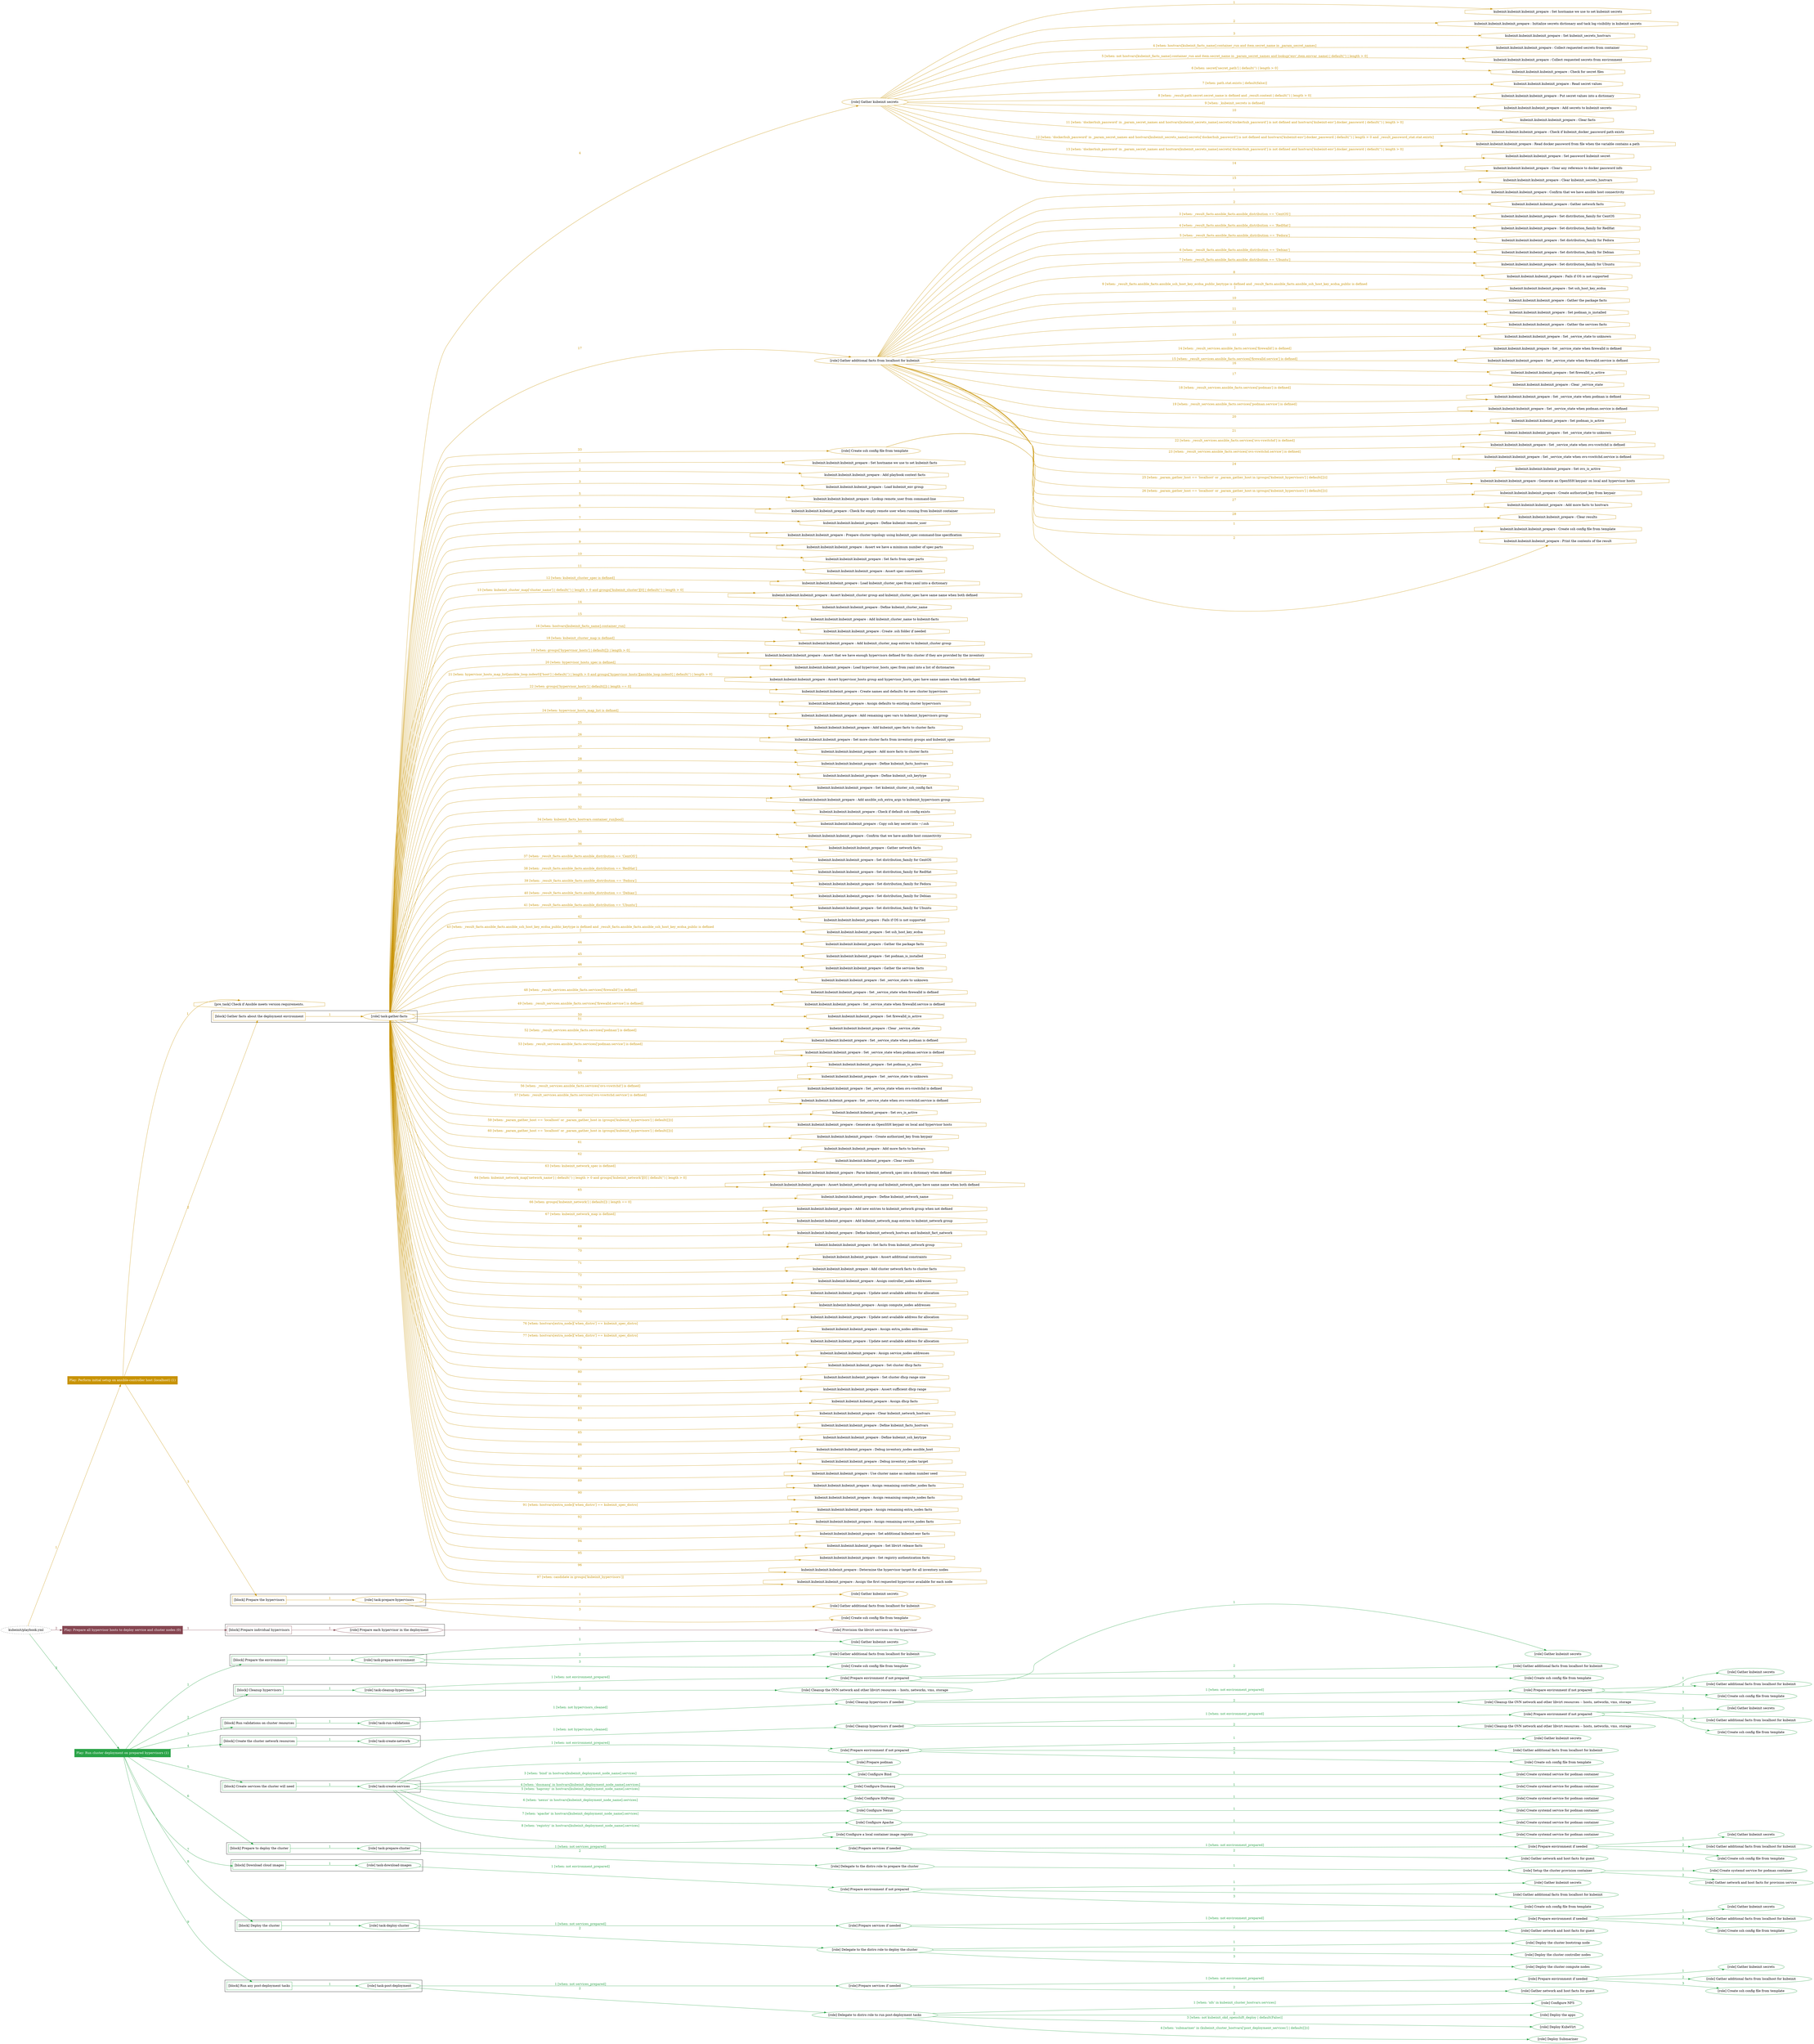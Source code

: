 digraph {
	graph [concentrate=true ordering=in rankdir=LR ratio=fill]
	edge [esep=5 sep=10]
	"kubeinit/playbook.yml" [URL="/home/runner/work/kubeinit/kubeinit/kubeinit/playbook.yml" id=playbook_cdf02f9b style=dotted]
	play_3357f791 [label="Play: Perform initial setup on ansible-controller host (localhost) (1)" URL="/home/runner/work/kubeinit/kubeinit/kubeinit/playbook.yml" color="#c89304" fontcolor="#ffffff" id=play_3357f791 shape=box style=filled tooltip=localhost]
	"kubeinit/playbook.yml" -> play_3357f791 [label="1 " color="#c89304" fontcolor="#c89304" id=edge_8b71e770 labeltooltip="1 " tooltip="1 "]
	subgraph "Gather kubeinit secrets" {
		role_328ac0f5 [label="[role] Gather kubeinit secrets" URL="/home/runner/.ansible/collections/ansible_collections/kubeinit/kubeinit/roles/kubeinit_prepare/tasks/gather_kubeinit_facts.yml" color="#c89304" id=role_328ac0f5 tooltip="Gather kubeinit secrets"]
		task_3c925dd3 [label="kubeinit.kubeinit.kubeinit_prepare : Set hostname we use to set kubeinit secrets" URL="/home/runner/.ansible/collections/ansible_collections/kubeinit/kubeinit/roles/kubeinit_prepare/tasks/gather_kubeinit_secrets.yml" color="#c89304" id=task_3c925dd3 shape=octagon tooltip="kubeinit.kubeinit.kubeinit_prepare : Set hostname we use to set kubeinit secrets"]
		role_328ac0f5 -> task_3c925dd3 [label="1 " color="#c89304" fontcolor="#c89304" id=edge_41872a69 labeltooltip="1 " tooltip="1 "]
		task_e8bf48d7 [label="kubeinit.kubeinit.kubeinit_prepare : Initialize secrets dictionary and task log visibility in kubeinit secrets" URL="/home/runner/.ansible/collections/ansible_collections/kubeinit/kubeinit/roles/kubeinit_prepare/tasks/gather_kubeinit_secrets.yml" color="#c89304" id=task_e8bf48d7 shape=octagon tooltip="kubeinit.kubeinit.kubeinit_prepare : Initialize secrets dictionary and task log visibility in kubeinit secrets"]
		role_328ac0f5 -> task_e8bf48d7 [label="2 " color="#c89304" fontcolor="#c89304" id=edge_5999338a labeltooltip="2 " tooltip="2 "]
		task_98747d94 [label="kubeinit.kubeinit.kubeinit_prepare : Set kubeinit_secrets_hostvars" URL="/home/runner/.ansible/collections/ansible_collections/kubeinit/kubeinit/roles/kubeinit_prepare/tasks/gather_kubeinit_secrets.yml" color="#c89304" id=task_98747d94 shape=octagon tooltip="kubeinit.kubeinit.kubeinit_prepare : Set kubeinit_secrets_hostvars"]
		role_328ac0f5 -> task_98747d94 [label="3 " color="#c89304" fontcolor="#c89304" id=edge_7bd15b82 labeltooltip="3 " tooltip="3 "]
		task_59ef4f2b [label="kubeinit.kubeinit.kubeinit_prepare : Collect requested secrets from container" URL="/home/runner/.ansible/collections/ansible_collections/kubeinit/kubeinit/roles/kubeinit_prepare/tasks/gather_kubeinit_secrets.yml" color="#c89304" id=task_59ef4f2b shape=octagon tooltip="kubeinit.kubeinit.kubeinit_prepare : Collect requested secrets from container"]
		role_328ac0f5 -> task_59ef4f2b [label="4 [when: hostvars[kubeinit_facts_name].container_run and item.secret_name in _param_secret_names]" color="#c89304" fontcolor="#c89304" id=edge_7eedaeaf labeltooltip="4 [when: hostvars[kubeinit_facts_name].container_run and item.secret_name in _param_secret_names]" tooltip="4 [when: hostvars[kubeinit_facts_name].container_run and item.secret_name in _param_secret_names]"]
		task_bdf5a6d0 [label="kubeinit.kubeinit.kubeinit_prepare : Collect requested secrets from environment" URL="/home/runner/.ansible/collections/ansible_collections/kubeinit/kubeinit/roles/kubeinit_prepare/tasks/gather_kubeinit_secrets.yml" color="#c89304" id=task_bdf5a6d0 shape=octagon tooltip="kubeinit.kubeinit.kubeinit_prepare : Collect requested secrets from environment"]
		role_328ac0f5 -> task_bdf5a6d0 [label="5 [when: not hostvars[kubeinit_facts_name].container_run and item.secret_name in _param_secret_names and lookup('env',item.envvar_name) | default('') | length > 0]" color="#c89304" fontcolor="#c89304" id=edge_b1058d4c labeltooltip="5 [when: not hostvars[kubeinit_facts_name].container_run and item.secret_name in _param_secret_names and lookup('env',item.envvar_name) | default('') | length > 0]" tooltip="5 [when: not hostvars[kubeinit_facts_name].container_run and item.secret_name in _param_secret_names and lookup('env',item.envvar_name) | default('') | length > 0]"]
		task_1e11b882 [label="kubeinit.kubeinit.kubeinit_prepare : Check for secret files" URL="/home/runner/.ansible/collections/ansible_collections/kubeinit/kubeinit/roles/kubeinit_prepare/tasks/gather_kubeinit_secrets.yml" color="#c89304" id=task_1e11b882 shape=octagon tooltip="kubeinit.kubeinit.kubeinit_prepare : Check for secret files"]
		role_328ac0f5 -> task_1e11b882 [label="6 [when: secret['secret_path'] | default('') | length > 0]" color="#c89304" fontcolor="#c89304" id=edge_ef944fda labeltooltip="6 [when: secret['secret_path'] | default('') | length > 0]" tooltip="6 [when: secret['secret_path'] | default('') | length > 0]"]
		task_25bdc77c [label="kubeinit.kubeinit.kubeinit_prepare : Read secret values" URL="/home/runner/.ansible/collections/ansible_collections/kubeinit/kubeinit/roles/kubeinit_prepare/tasks/gather_kubeinit_secrets.yml" color="#c89304" id=task_25bdc77c shape=octagon tooltip="kubeinit.kubeinit.kubeinit_prepare : Read secret values"]
		role_328ac0f5 -> task_25bdc77c [label="7 [when: path.stat.exists | default(false)]" color="#c89304" fontcolor="#c89304" id=edge_86cd0b9a labeltooltip="7 [when: path.stat.exists | default(false)]" tooltip="7 [when: path.stat.exists | default(false)]"]
		task_ffdb202a [label="kubeinit.kubeinit.kubeinit_prepare : Put secret values into a dictionary" URL="/home/runner/.ansible/collections/ansible_collections/kubeinit/kubeinit/roles/kubeinit_prepare/tasks/gather_kubeinit_secrets.yml" color="#c89304" id=task_ffdb202a shape=octagon tooltip="kubeinit.kubeinit.kubeinit_prepare : Put secret values into a dictionary"]
		role_328ac0f5 -> task_ffdb202a [label="8 [when: _result.path.secret.secret_name is defined and _result.content | default('') | length > 0]" color="#c89304" fontcolor="#c89304" id=edge_820be66c labeltooltip="8 [when: _result.path.secret.secret_name is defined and _result.content | default('') | length > 0]" tooltip="8 [when: _result.path.secret.secret_name is defined and _result.content | default('') | length > 0]"]
		task_0ede0066 [label="kubeinit.kubeinit.kubeinit_prepare : Add secrets to kubeinit secrets" URL="/home/runner/.ansible/collections/ansible_collections/kubeinit/kubeinit/roles/kubeinit_prepare/tasks/gather_kubeinit_secrets.yml" color="#c89304" id=task_0ede0066 shape=octagon tooltip="kubeinit.kubeinit.kubeinit_prepare : Add secrets to kubeinit secrets"]
		role_328ac0f5 -> task_0ede0066 [label="9 [when: _kubeinit_secrets is defined]" color="#c89304" fontcolor="#c89304" id=edge_c861eb7a labeltooltip="9 [when: _kubeinit_secrets is defined]" tooltip="9 [when: _kubeinit_secrets is defined]"]
		task_b006ba18 [label="kubeinit.kubeinit.kubeinit_prepare : Clear facts" URL="/home/runner/.ansible/collections/ansible_collections/kubeinit/kubeinit/roles/kubeinit_prepare/tasks/gather_kubeinit_secrets.yml" color="#c89304" id=task_b006ba18 shape=octagon tooltip="kubeinit.kubeinit.kubeinit_prepare : Clear facts"]
		role_328ac0f5 -> task_b006ba18 [label="10 " color="#c89304" fontcolor="#c89304" id=edge_3eb0fb42 labeltooltip="10 " tooltip="10 "]
		task_44464ac5 [label="kubeinit.kubeinit.kubeinit_prepare : Check if kubeinit_docker_password path exists" URL="/home/runner/.ansible/collections/ansible_collections/kubeinit/kubeinit/roles/kubeinit_prepare/tasks/gather_kubeinit_secrets.yml" color="#c89304" id=task_44464ac5 shape=octagon tooltip="kubeinit.kubeinit.kubeinit_prepare : Check if kubeinit_docker_password path exists"]
		role_328ac0f5 -> task_44464ac5 [label="11 [when: 'dockerhub_password' in _param_secret_names and hostvars[kubeinit_secrets_name].secrets['dockerhub_password'] is not defined and hostvars['kubeinit-env'].docker_password | default('') | length > 0]" color="#c89304" fontcolor="#c89304" id=edge_1fa0dcd1 labeltooltip="11 [when: 'dockerhub_password' in _param_secret_names and hostvars[kubeinit_secrets_name].secrets['dockerhub_password'] is not defined and hostvars['kubeinit-env'].docker_password | default('') | length > 0]" tooltip="11 [when: 'dockerhub_password' in _param_secret_names and hostvars[kubeinit_secrets_name].secrets['dockerhub_password'] is not defined and hostvars['kubeinit-env'].docker_password | default('') | length > 0]"]
		task_174cd881 [label="kubeinit.kubeinit.kubeinit_prepare : Read docker password from file when the variable contains a path" URL="/home/runner/.ansible/collections/ansible_collections/kubeinit/kubeinit/roles/kubeinit_prepare/tasks/gather_kubeinit_secrets.yml" color="#c89304" id=task_174cd881 shape=octagon tooltip="kubeinit.kubeinit.kubeinit_prepare : Read docker password from file when the variable contains a path"]
		role_328ac0f5 -> task_174cd881 [label="12 [when: 'dockerhub_password' in _param_secret_names and hostvars[kubeinit_secrets_name].secrets['dockerhub_password'] is not defined and hostvars['kubeinit-env'].docker_password | default('') | length > 0 and _result_password_stat.stat.exists]" color="#c89304" fontcolor="#c89304" id=edge_2aef7dc6 labeltooltip="12 [when: 'dockerhub_password' in _param_secret_names and hostvars[kubeinit_secrets_name].secrets['dockerhub_password'] is not defined and hostvars['kubeinit-env'].docker_password | default('') | length > 0 and _result_password_stat.stat.exists]" tooltip="12 [when: 'dockerhub_password' in _param_secret_names and hostvars[kubeinit_secrets_name].secrets['dockerhub_password'] is not defined and hostvars['kubeinit-env'].docker_password | default('') | length > 0 and _result_password_stat.stat.exists]"]
		task_0c93d9ab [label="kubeinit.kubeinit.kubeinit_prepare : Set password kubeinit secret" URL="/home/runner/.ansible/collections/ansible_collections/kubeinit/kubeinit/roles/kubeinit_prepare/tasks/gather_kubeinit_secrets.yml" color="#c89304" id=task_0c93d9ab shape=octagon tooltip="kubeinit.kubeinit.kubeinit_prepare : Set password kubeinit secret"]
		role_328ac0f5 -> task_0c93d9ab [label="13 [when: 'dockerhub_password' in _param_secret_names and hostvars[kubeinit_secrets_name].secrets['dockerhub_password'] is not defined and hostvars['kubeinit-env'].docker_password | default('') | length > 0]" color="#c89304" fontcolor="#c89304" id=edge_c4300dbb labeltooltip="13 [when: 'dockerhub_password' in _param_secret_names and hostvars[kubeinit_secrets_name].secrets['dockerhub_password'] is not defined and hostvars['kubeinit-env'].docker_password | default('') | length > 0]" tooltip="13 [when: 'dockerhub_password' in _param_secret_names and hostvars[kubeinit_secrets_name].secrets['dockerhub_password'] is not defined and hostvars['kubeinit-env'].docker_password | default('') | length > 0]"]
		task_e8a5e066 [label="kubeinit.kubeinit.kubeinit_prepare : Clear any reference to docker password info" URL="/home/runner/.ansible/collections/ansible_collections/kubeinit/kubeinit/roles/kubeinit_prepare/tasks/gather_kubeinit_secrets.yml" color="#c89304" id=task_e8a5e066 shape=octagon tooltip="kubeinit.kubeinit.kubeinit_prepare : Clear any reference to docker password info"]
		role_328ac0f5 -> task_e8a5e066 [label="14 " color="#c89304" fontcolor="#c89304" id=edge_0eb325e6 labeltooltip="14 " tooltip="14 "]
		task_e407cc84 [label="kubeinit.kubeinit.kubeinit_prepare : Clear kubeinit_secrets_hostvars" URL="/home/runner/.ansible/collections/ansible_collections/kubeinit/kubeinit/roles/kubeinit_prepare/tasks/gather_kubeinit_secrets.yml" color="#c89304" id=task_e407cc84 shape=octagon tooltip="kubeinit.kubeinit.kubeinit_prepare : Clear kubeinit_secrets_hostvars"]
		role_328ac0f5 -> task_e407cc84 [label="15 " color="#c89304" fontcolor="#c89304" id=edge_01c8fea0 labeltooltip="15 " tooltip="15 "]
	}
	subgraph "Gather additional facts from localhost for kubeinit" {
		role_15d999c9 [label="[role] Gather additional facts from localhost for kubeinit" URL="/home/runner/.ansible/collections/ansible_collections/kubeinit/kubeinit/roles/kubeinit_prepare/tasks/gather_kubeinit_facts.yml" color="#c89304" id=role_15d999c9 tooltip="Gather additional facts from localhost for kubeinit"]
		task_5c826d8a [label="kubeinit.kubeinit.kubeinit_prepare : Confirm that we have ansible host connectivity" URL="/home/runner/.ansible/collections/ansible_collections/kubeinit/kubeinit/roles/kubeinit_prepare/tasks/gather_host_facts.yml" color="#c89304" id=task_5c826d8a shape=octagon tooltip="kubeinit.kubeinit.kubeinit_prepare : Confirm that we have ansible host connectivity"]
		role_15d999c9 -> task_5c826d8a [label="1 " color="#c89304" fontcolor="#c89304" id=edge_ddd8ed5e labeltooltip="1 " tooltip="1 "]
		task_5336bd9d [label="kubeinit.kubeinit.kubeinit_prepare : Gather network facts" URL="/home/runner/.ansible/collections/ansible_collections/kubeinit/kubeinit/roles/kubeinit_prepare/tasks/gather_host_facts.yml" color="#c89304" id=task_5336bd9d shape=octagon tooltip="kubeinit.kubeinit.kubeinit_prepare : Gather network facts"]
		role_15d999c9 -> task_5336bd9d [label="2 " color="#c89304" fontcolor="#c89304" id=edge_cd2267bc labeltooltip="2 " tooltip="2 "]
		task_b5d6b3ab [label="kubeinit.kubeinit.kubeinit_prepare : Set distribution_family for CentOS" URL="/home/runner/.ansible/collections/ansible_collections/kubeinit/kubeinit/roles/kubeinit_prepare/tasks/gather_host_facts.yml" color="#c89304" id=task_b5d6b3ab shape=octagon tooltip="kubeinit.kubeinit.kubeinit_prepare : Set distribution_family for CentOS"]
		role_15d999c9 -> task_b5d6b3ab [label="3 [when: _result_facts.ansible_facts.ansible_distribution == 'CentOS']" color="#c89304" fontcolor="#c89304" id=edge_923cc30f labeltooltip="3 [when: _result_facts.ansible_facts.ansible_distribution == 'CentOS']" tooltip="3 [when: _result_facts.ansible_facts.ansible_distribution == 'CentOS']"]
		task_f5c08097 [label="kubeinit.kubeinit.kubeinit_prepare : Set distribution_family for RedHat" URL="/home/runner/.ansible/collections/ansible_collections/kubeinit/kubeinit/roles/kubeinit_prepare/tasks/gather_host_facts.yml" color="#c89304" id=task_f5c08097 shape=octagon tooltip="kubeinit.kubeinit.kubeinit_prepare : Set distribution_family for RedHat"]
		role_15d999c9 -> task_f5c08097 [label="4 [when: _result_facts.ansible_facts.ansible_distribution == 'RedHat']" color="#c89304" fontcolor="#c89304" id=edge_82173089 labeltooltip="4 [when: _result_facts.ansible_facts.ansible_distribution == 'RedHat']" tooltip="4 [when: _result_facts.ansible_facts.ansible_distribution == 'RedHat']"]
		task_125d63e8 [label="kubeinit.kubeinit.kubeinit_prepare : Set distribution_family for Fedora" URL="/home/runner/.ansible/collections/ansible_collections/kubeinit/kubeinit/roles/kubeinit_prepare/tasks/gather_host_facts.yml" color="#c89304" id=task_125d63e8 shape=octagon tooltip="kubeinit.kubeinit.kubeinit_prepare : Set distribution_family for Fedora"]
		role_15d999c9 -> task_125d63e8 [label="5 [when: _result_facts.ansible_facts.ansible_distribution == 'Fedora']" color="#c89304" fontcolor="#c89304" id=edge_7bdb465b labeltooltip="5 [when: _result_facts.ansible_facts.ansible_distribution == 'Fedora']" tooltip="5 [when: _result_facts.ansible_facts.ansible_distribution == 'Fedora']"]
		task_2c8f769f [label="kubeinit.kubeinit.kubeinit_prepare : Set distribution_family for Debian" URL="/home/runner/.ansible/collections/ansible_collections/kubeinit/kubeinit/roles/kubeinit_prepare/tasks/gather_host_facts.yml" color="#c89304" id=task_2c8f769f shape=octagon tooltip="kubeinit.kubeinit.kubeinit_prepare : Set distribution_family for Debian"]
		role_15d999c9 -> task_2c8f769f [label="6 [when: _result_facts.ansible_facts.ansible_distribution == 'Debian']" color="#c89304" fontcolor="#c89304" id=edge_ecb47faf labeltooltip="6 [when: _result_facts.ansible_facts.ansible_distribution == 'Debian']" tooltip="6 [when: _result_facts.ansible_facts.ansible_distribution == 'Debian']"]
		task_539b4e72 [label="kubeinit.kubeinit.kubeinit_prepare : Set distribution_family for Ubuntu" URL="/home/runner/.ansible/collections/ansible_collections/kubeinit/kubeinit/roles/kubeinit_prepare/tasks/gather_host_facts.yml" color="#c89304" id=task_539b4e72 shape=octagon tooltip="kubeinit.kubeinit.kubeinit_prepare : Set distribution_family for Ubuntu"]
		role_15d999c9 -> task_539b4e72 [label="7 [when: _result_facts.ansible_facts.ansible_distribution == 'Ubuntu']" color="#c89304" fontcolor="#c89304" id=edge_81ebcff9 labeltooltip="7 [when: _result_facts.ansible_facts.ansible_distribution == 'Ubuntu']" tooltip="7 [when: _result_facts.ansible_facts.ansible_distribution == 'Ubuntu']"]
		task_bcfad8d9 [label="kubeinit.kubeinit.kubeinit_prepare : Fails if OS is not supported" URL="/home/runner/.ansible/collections/ansible_collections/kubeinit/kubeinit/roles/kubeinit_prepare/tasks/gather_host_facts.yml" color="#c89304" id=task_bcfad8d9 shape=octagon tooltip="kubeinit.kubeinit.kubeinit_prepare : Fails if OS is not supported"]
		role_15d999c9 -> task_bcfad8d9 [label="8 " color="#c89304" fontcolor="#c89304" id=edge_5c156edb labeltooltip="8 " tooltip="8 "]
		task_39234477 [label="kubeinit.kubeinit.kubeinit_prepare : Set ssh_host_key_ecdsa" URL="/home/runner/.ansible/collections/ansible_collections/kubeinit/kubeinit/roles/kubeinit_prepare/tasks/gather_host_facts.yml" color="#c89304" id=task_39234477 shape=octagon tooltip="kubeinit.kubeinit.kubeinit_prepare : Set ssh_host_key_ecdsa"]
		role_15d999c9 -> task_39234477 [label="9 [when: _result_facts.ansible_facts.ansible_ssh_host_key_ecdsa_public_keytype is defined and _result_facts.ansible_facts.ansible_ssh_host_key_ecdsa_public is defined
]" color="#c89304" fontcolor="#c89304" id=edge_2dc24fc8 labeltooltip="9 [when: _result_facts.ansible_facts.ansible_ssh_host_key_ecdsa_public_keytype is defined and _result_facts.ansible_facts.ansible_ssh_host_key_ecdsa_public is defined
]" tooltip="9 [when: _result_facts.ansible_facts.ansible_ssh_host_key_ecdsa_public_keytype is defined and _result_facts.ansible_facts.ansible_ssh_host_key_ecdsa_public is defined
]"]
		task_a2640b32 [label="kubeinit.kubeinit.kubeinit_prepare : Gather the package facts" URL="/home/runner/.ansible/collections/ansible_collections/kubeinit/kubeinit/roles/kubeinit_prepare/tasks/gather_host_facts.yml" color="#c89304" id=task_a2640b32 shape=octagon tooltip="kubeinit.kubeinit.kubeinit_prepare : Gather the package facts"]
		role_15d999c9 -> task_a2640b32 [label="10 " color="#c89304" fontcolor="#c89304" id=edge_61213732 labeltooltip="10 " tooltip="10 "]
		task_7e685607 [label="kubeinit.kubeinit.kubeinit_prepare : Set podman_is_installed" URL="/home/runner/.ansible/collections/ansible_collections/kubeinit/kubeinit/roles/kubeinit_prepare/tasks/gather_host_facts.yml" color="#c89304" id=task_7e685607 shape=octagon tooltip="kubeinit.kubeinit.kubeinit_prepare : Set podman_is_installed"]
		role_15d999c9 -> task_7e685607 [label="11 " color="#c89304" fontcolor="#c89304" id=edge_b364ab13 labeltooltip="11 " tooltip="11 "]
		task_9884286c [label="kubeinit.kubeinit.kubeinit_prepare : Gather the services facts" URL="/home/runner/.ansible/collections/ansible_collections/kubeinit/kubeinit/roles/kubeinit_prepare/tasks/gather_host_facts.yml" color="#c89304" id=task_9884286c shape=octagon tooltip="kubeinit.kubeinit.kubeinit_prepare : Gather the services facts"]
		role_15d999c9 -> task_9884286c [label="12 " color="#c89304" fontcolor="#c89304" id=edge_d4406ad9 labeltooltip="12 " tooltip="12 "]
		task_f04091dc [label="kubeinit.kubeinit.kubeinit_prepare : Set _service_state to unknown" URL="/home/runner/.ansible/collections/ansible_collections/kubeinit/kubeinit/roles/kubeinit_prepare/tasks/gather_host_facts.yml" color="#c89304" id=task_f04091dc shape=octagon tooltip="kubeinit.kubeinit.kubeinit_prepare : Set _service_state to unknown"]
		role_15d999c9 -> task_f04091dc [label="13 " color="#c89304" fontcolor="#c89304" id=edge_4d15b2ce labeltooltip="13 " tooltip="13 "]
		task_f99e4919 [label="kubeinit.kubeinit.kubeinit_prepare : Set _service_state when firewalld is defined" URL="/home/runner/.ansible/collections/ansible_collections/kubeinit/kubeinit/roles/kubeinit_prepare/tasks/gather_host_facts.yml" color="#c89304" id=task_f99e4919 shape=octagon tooltip="kubeinit.kubeinit.kubeinit_prepare : Set _service_state when firewalld is defined"]
		role_15d999c9 -> task_f99e4919 [label="14 [when: _result_services.ansible_facts.services['firewalld'] is defined]" color="#c89304" fontcolor="#c89304" id=edge_4ea84974 labeltooltip="14 [when: _result_services.ansible_facts.services['firewalld'] is defined]" tooltip="14 [when: _result_services.ansible_facts.services['firewalld'] is defined]"]
		task_0b87b5d2 [label="kubeinit.kubeinit.kubeinit_prepare : Set _service_state when firewalld.service is defined" URL="/home/runner/.ansible/collections/ansible_collections/kubeinit/kubeinit/roles/kubeinit_prepare/tasks/gather_host_facts.yml" color="#c89304" id=task_0b87b5d2 shape=octagon tooltip="kubeinit.kubeinit.kubeinit_prepare : Set _service_state when firewalld.service is defined"]
		role_15d999c9 -> task_0b87b5d2 [label="15 [when: _result_services.ansible_facts.services['firewalld.service'] is defined]" color="#c89304" fontcolor="#c89304" id=edge_be657146 labeltooltip="15 [when: _result_services.ansible_facts.services['firewalld.service'] is defined]" tooltip="15 [when: _result_services.ansible_facts.services['firewalld.service'] is defined]"]
		task_1614e1da [label="kubeinit.kubeinit.kubeinit_prepare : Set firewalld_is_active" URL="/home/runner/.ansible/collections/ansible_collections/kubeinit/kubeinit/roles/kubeinit_prepare/tasks/gather_host_facts.yml" color="#c89304" id=task_1614e1da shape=octagon tooltip="kubeinit.kubeinit.kubeinit_prepare : Set firewalld_is_active"]
		role_15d999c9 -> task_1614e1da [label="16 " color="#c89304" fontcolor="#c89304" id=edge_61976e96 labeltooltip="16 " tooltip="16 "]
		task_7ba3b55e [label="kubeinit.kubeinit.kubeinit_prepare : Clear _service_state" URL="/home/runner/.ansible/collections/ansible_collections/kubeinit/kubeinit/roles/kubeinit_prepare/tasks/gather_host_facts.yml" color="#c89304" id=task_7ba3b55e shape=octagon tooltip="kubeinit.kubeinit.kubeinit_prepare : Clear _service_state"]
		role_15d999c9 -> task_7ba3b55e [label="17 " color="#c89304" fontcolor="#c89304" id=edge_2fbe678f labeltooltip="17 " tooltip="17 "]
		task_82dccaa5 [label="kubeinit.kubeinit.kubeinit_prepare : Set _service_state when podman is defined" URL="/home/runner/.ansible/collections/ansible_collections/kubeinit/kubeinit/roles/kubeinit_prepare/tasks/gather_host_facts.yml" color="#c89304" id=task_82dccaa5 shape=octagon tooltip="kubeinit.kubeinit.kubeinit_prepare : Set _service_state when podman is defined"]
		role_15d999c9 -> task_82dccaa5 [label="18 [when: _result_services.ansible_facts.services['podman'] is defined]" color="#c89304" fontcolor="#c89304" id=edge_3345df94 labeltooltip="18 [when: _result_services.ansible_facts.services['podman'] is defined]" tooltip="18 [when: _result_services.ansible_facts.services['podman'] is defined]"]
		task_82464d57 [label="kubeinit.kubeinit.kubeinit_prepare : Set _service_state when podman.service is defined" URL="/home/runner/.ansible/collections/ansible_collections/kubeinit/kubeinit/roles/kubeinit_prepare/tasks/gather_host_facts.yml" color="#c89304" id=task_82464d57 shape=octagon tooltip="kubeinit.kubeinit.kubeinit_prepare : Set _service_state when podman.service is defined"]
		role_15d999c9 -> task_82464d57 [label="19 [when: _result_services.ansible_facts.services['podman.service'] is defined]" color="#c89304" fontcolor="#c89304" id=edge_925ed7be labeltooltip="19 [when: _result_services.ansible_facts.services['podman.service'] is defined]" tooltip="19 [when: _result_services.ansible_facts.services['podman.service'] is defined]"]
		task_22f7452b [label="kubeinit.kubeinit.kubeinit_prepare : Set podman_is_active" URL="/home/runner/.ansible/collections/ansible_collections/kubeinit/kubeinit/roles/kubeinit_prepare/tasks/gather_host_facts.yml" color="#c89304" id=task_22f7452b shape=octagon tooltip="kubeinit.kubeinit.kubeinit_prepare : Set podman_is_active"]
		role_15d999c9 -> task_22f7452b [label="20 " color="#c89304" fontcolor="#c89304" id=edge_de80ae7a labeltooltip="20 " tooltip="20 "]
		task_30b6068e [label="kubeinit.kubeinit.kubeinit_prepare : Set _service_state to unknown" URL="/home/runner/.ansible/collections/ansible_collections/kubeinit/kubeinit/roles/kubeinit_prepare/tasks/gather_host_facts.yml" color="#c89304" id=task_30b6068e shape=octagon tooltip="kubeinit.kubeinit.kubeinit_prepare : Set _service_state to unknown"]
		role_15d999c9 -> task_30b6068e [label="21 " color="#c89304" fontcolor="#c89304" id=edge_352cdb2c labeltooltip="21 " tooltip="21 "]
		task_ec7d35a7 [label="kubeinit.kubeinit.kubeinit_prepare : Set _service_state when ovs-vswitchd is defined" URL="/home/runner/.ansible/collections/ansible_collections/kubeinit/kubeinit/roles/kubeinit_prepare/tasks/gather_host_facts.yml" color="#c89304" id=task_ec7d35a7 shape=octagon tooltip="kubeinit.kubeinit.kubeinit_prepare : Set _service_state when ovs-vswitchd is defined"]
		role_15d999c9 -> task_ec7d35a7 [label="22 [when: _result_services.ansible_facts.services['ovs-vswitchd'] is defined]" color="#c89304" fontcolor="#c89304" id=edge_2b181375 labeltooltip="22 [when: _result_services.ansible_facts.services['ovs-vswitchd'] is defined]" tooltip="22 [when: _result_services.ansible_facts.services['ovs-vswitchd'] is defined]"]
		task_788d33ad [label="kubeinit.kubeinit.kubeinit_prepare : Set _service_state when ovs-vswitchd.service is defined" URL="/home/runner/.ansible/collections/ansible_collections/kubeinit/kubeinit/roles/kubeinit_prepare/tasks/gather_host_facts.yml" color="#c89304" id=task_788d33ad shape=octagon tooltip="kubeinit.kubeinit.kubeinit_prepare : Set _service_state when ovs-vswitchd.service is defined"]
		role_15d999c9 -> task_788d33ad [label="23 [when: _result_services.ansible_facts.services['ovs-vswitchd.service'] is defined]" color="#c89304" fontcolor="#c89304" id=edge_4679565b labeltooltip="23 [when: _result_services.ansible_facts.services['ovs-vswitchd.service'] is defined]" tooltip="23 [when: _result_services.ansible_facts.services['ovs-vswitchd.service'] is defined]"]
		task_91d917b0 [label="kubeinit.kubeinit.kubeinit_prepare : Set ovs_is_active" URL="/home/runner/.ansible/collections/ansible_collections/kubeinit/kubeinit/roles/kubeinit_prepare/tasks/gather_host_facts.yml" color="#c89304" id=task_91d917b0 shape=octagon tooltip="kubeinit.kubeinit.kubeinit_prepare : Set ovs_is_active"]
		role_15d999c9 -> task_91d917b0 [label="24 " color="#c89304" fontcolor="#c89304" id=edge_61231bc8 labeltooltip="24 " tooltip="24 "]
		task_2f90e78f [label="kubeinit.kubeinit.kubeinit_prepare : Generate an OpenSSH keypair on local and hypervisor hosts" URL="/home/runner/.ansible/collections/ansible_collections/kubeinit/kubeinit/roles/kubeinit_prepare/tasks/gather_host_facts.yml" color="#c89304" id=task_2f90e78f shape=octagon tooltip="kubeinit.kubeinit.kubeinit_prepare : Generate an OpenSSH keypair on local and hypervisor hosts"]
		role_15d999c9 -> task_2f90e78f [label="25 [when: _param_gather_host == 'localhost' or _param_gather_host in (groups['kubeinit_hypervisors'] | default([]))]" color="#c89304" fontcolor="#c89304" id=edge_0c0f63c9 labeltooltip="25 [when: _param_gather_host == 'localhost' or _param_gather_host in (groups['kubeinit_hypervisors'] | default([]))]" tooltip="25 [when: _param_gather_host == 'localhost' or _param_gather_host in (groups['kubeinit_hypervisors'] | default([]))]"]
		task_5ca06ed7 [label="kubeinit.kubeinit.kubeinit_prepare : Create authorized_key from keypair" URL="/home/runner/.ansible/collections/ansible_collections/kubeinit/kubeinit/roles/kubeinit_prepare/tasks/gather_host_facts.yml" color="#c89304" id=task_5ca06ed7 shape=octagon tooltip="kubeinit.kubeinit.kubeinit_prepare : Create authorized_key from keypair"]
		role_15d999c9 -> task_5ca06ed7 [label="26 [when: _param_gather_host == 'localhost' or _param_gather_host in (groups['kubeinit_hypervisors'] | default([]))]" color="#c89304" fontcolor="#c89304" id=edge_76cb7b65 labeltooltip="26 [when: _param_gather_host == 'localhost' or _param_gather_host in (groups['kubeinit_hypervisors'] | default([]))]" tooltip="26 [when: _param_gather_host == 'localhost' or _param_gather_host in (groups['kubeinit_hypervisors'] | default([]))]"]
		task_afb6d0ce [label="kubeinit.kubeinit.kubeinit_prepare : Add more facts to hostvars" URL="/home/runner/.ansible/collections/ansible_collections/kubeinit/kubeinit/roles/kubeinit_prepare/tasks/gather_host_facts.yml" color="#c89304" id=task_afb6d0ce shape=octagon tooltip="kubeinit.kubeinit.kubeinit_prepare : Add more facts to hostvars"]
		role_15d999c9 -> task_afb6d0ce [label="27 " color="#c89304" fontcolor="#c89304" id=edge_44448e23 labeltooltip="27 " tooltip="27 "]
		task_85185a32 [label="kubeinit.kubeinit.kubeinit_prepare : Clear results" URL="/home/runner/.ansible/collections/ansible_collections/kubeinit/kubeinit/roles/kubeinit_prepare/tasks/gather_host_facts.yml" color="#c89304" id=task_85185a32 shape=octagon tooltip="kubeinit.kubeinit.kubeinit_prepare : Clear results"]
		role_15d999c9 -> task_85185a32 [label="28 " color="#c89304" fontcolor="#c89304" id=edge_62608330 labeltooltip="28 " tooltip="28 "]
	}
	subgraph "Create ssh config file from template" {
		role_7ba78f20 [label="[role] Create ssh config file from template" URL="/home/runner/.ansible/collections/ansible_collections/kubeinit/kubeinit/roles/kubeinit_prepare/tasks/gather_kubeinit_facts.yml" color="#c89304" id=role_7ba78f20 tooltip="Create ssh config file from template"]
		task_ab1d887a [label="kubeinit.kubeinit.kubeinit_prepare : Create ssh config file from template" URL="/home/runner/.ansible/collections/ansible_collections/kubeinit/kubeinit/roles/kubeinit_prepare/tasks/create_host_ssh_config.yml" color="#c89304" id=task_ab1d887a shape=octagon tooltip="kubeinit.kubeinit.kubeinit_prepare : Create ssh config file from template"]
		role_7ba78f20 -> task_ab1d887a [label="1 " color="#c89304" fontcolor="#c89304" id=edge_c7f0b24d labeltooltip="1 " tooltip="1 "]
		task_05766f4b [label="kubeinit.kubeinit.kubeinit_prepare : Print the contents of the result" URL="/home/runner/.ansible/collections/ansible_collections/kubeinit/kubeinit/roles/kubeinit_prepare/tasks/create_host_ssh_config.yml" color="#c89304" id=task_05766f4b shape=octagon tooltip="kubeinit.kubeinit.kubeinit_prepare : Print the contents of the result"]
		role_7ba78f20 -> task_05766f4b [label="2 " color="#c89304" fontcolor="#c89304" id=edge_3acf1a42 labeltooltip="2 " tooltip="2 "]
	}
	subgraph "task-gather-facts" {
		role_49986a5d [label="[role] task-gather-facts" URL="/home/runner/work/kubeinit/kubeinit/kubeinit/playbook.yml" color="#c89304" id=role_49986a5d tooltip="task-gather-facts"]
		task_6da2fc81 [label="kubeinit.kubeinit.kubeinit_prepare : Set hostname we use to set kubeinit facts" URL="/home/runner/.ansible/collections/ansible_collections/kubeinit/kubeinit/roles/kubeinit_prepare/tasks/gather_kubeinit_facts.yml" color="#c89304" id=task_6da2fc81 shape=octagon tooltip="kubeinit.kubeinit.kubeinit_prepare : Set hostname we use to set kubeinit facts"]
		role_49986a5d -> task_6da2fc81 [label="1 " color="#c89304" fontcolor="#c89304" id=edge_63ee8ff5 labeltooltip="1 " tooltip="1 "]
		task_8e0e8835 [label="kubeinit.kubeinit.kubeinit_prepare : Add playbook context facts" URL="/home/runner/.ansible/collections/ansible_collections/kubeinit/kubeinit/roles/kubeinit_prepare/tasks/gather_kubeinit_facts.yml" color="#c89304" id=task_8e0e8835 shape=octagon tooltip="kubeinit.kubeinit.kubeinit_prepare : Add playbook context facts"]
		role_49986a5d -> task_8e0e8835 [label="2 " color="#c89304" fontcolor="#c89304" id=edge_81323ff5 labeltooltip="2 " tooltip="2 "]
		task_535ef8bc [label="kubeinit.kubeinit.kubeinit_prepare : Load kubeinit_env group" URL="/home/runner/.ansible/collections/ansible_collections/kubeinit/kubeinit/roles/kubeinit_prepare/tasks/gather_kubeinit_facts.yml" color="#c89304" id=task_535ef8bc shape=octagon tooltip="kubeinit.kubeinit.kubeinit_prepare : Load kubeinit_env group"]
		role_49986a5d -> task_535ef8bc [label="3 " color="#c89304" fontcolor="#c89304" id=edge_0d4e5041 labeltooltip="3 " tooltip="3 "]
		role_49986a5d -> role_328ac0f5 [label="4 " color="#c89304" fontcolor="#c89304" id=edge_5f28177d labeltooltip="4 " tooltip="4 "]
		task_57b0bac7 [label="kubeinit.kubeinit.kubeinit_prepare : Lookup remote_user from command-line" URL="/home/runner/.ansible/collections/ansible_collections/kubeinit/kubeinit/roles/kubeinit_prepare/tasks/gather_kubeinit_facts.yml" color="#c89304" id=task_57b0bac7 shape=octagon tooltip="kubeinit.kubeinit.kubeinit_prepare : Lookup remote_user from command-line"]
		role_49986a5d -> task_57b0bac7 [label="5 " color="#c89304" fontcolor="#c89304" id=edge_1dfe82a0 labeltooltip="5 " tooltip="5 "]
		task_e1d232c3 [label="kubeinit.kubeinit.kubeinit_prepare : Check for empty remote user when running from kubeinit container" URL="/home/runner/.ansible/collections/ansible_collections/kubeinit/kubeinit/roles/kubeinit_prepare/tasks/gather_kubeinit_facts.yml" color="#c89304" id=task_e1d232c3 shape=octagon tooltip="kubeinit.kubeinit.kubeinit_prepare : Check for empty remote user when running from kubeinit container"]
		role_49986a5d -> task_e1d232c3 [label="6 " color="#c89304" fontcolor="#c89304" id=edge_b05762f2 labeltooltip="6 " tooltip="6 "]
		task_e0452b43 [label="kubeinit.kubeinit.kubeinit_prepare : Define kubeinit remote_user" URL="/home/runner/.ansible/collections/ansible_collections/kubeinit/kubeinit/roles/kubeinit_prepare/tasks/gather_kubeinit_facts.yml" color="#c89304" id=task_e0452b43 shape=octagon tooltip="kubeinit.kubeinit.kubeinit_prepare : Define kubeinit remote_user"]
		role_49986a5d -> task_e0452b43 [label="7 " color="#c89304" fontcolor="#c89304" id=edge_6862bc04 labeltooltip="7 " tooltip="7 "]
		task_b657a29d [label="kubeinit.kubeinit.kubeinit_prepare : Prepare cluster topology using kubeinit_spec command-line specification" URL="/home/runner/.ansible/collections/ansible_collections/kubeinit/kubeinit/roles/kubeinit_prepare/tasks/gather_kubeinit_facts.yml" color="#c89304" id=task_b657a29d shape=octagon tooltip="kubeinit.kubeinit.kubeinit_prepare : Prepare cluster topology using kubeinit_spec command-line specification"]
		role_49986a5d -> task_b657a29d [label="8 " color="#c89304" fontcolor="#c89304" id=edge_1c2b8c4d labeltooltip="8 " tooltip="8 "]
		task_79d3d5f8 [label="kubeinit.kubeinit.kubeinit_prepare : Assert we have a minimum number of spec parts" URL="/home/runner/.ansible/collections/ansible_collections/kubeinit/kubeinit/roles/kubeinit_prepare/tasks/gather_kubeinit_facts.yml" color="#c89304" id=task_79d3d5f8 shape=octagon tooltip="kubeinit.kubeinit.kubeinit_prepare : Assert we have a minimum number of spec parts"]
		role_49986a5d -> task_79d3d5f8 [label="9 " color="#c89304" fontcolor="#c89304" id=edge_29fa861b labeltooltip="9 " tooltip="9 "]
		task_ff02e0ae [label="kubeinit.kubeinit.kubeinit_prepare : Set facts from spec parts" URL="/home/runner/.ansible/collections/ansible_collections/kubeinit/kubeinit/roles/kubeinit_prepare/tasks/gather_kubeinit_facts.yml" color="#c89304" id=task_ff02e0ae shape=octagon tooltip="kubeinit.kubeinit.kubeinit_prepare : Set facts from spec parts"]
		role_49986a5d -> task_ff02e0ae [label="10 " color="#c89304" fontcolor="#c89304" id=edge_4afe283f labeltooltip="10 " tooltip="10 "]
		task_44df7c2d [label="kubeinit.kubeinit.kubeinit_prepare : Assert spec constraints" URL="/home/runner/.ansible/collections/ansible_collections/kubeinit/kubeinit/roles/kubeinit_prepare/tasks/gather_kubeinit_facts.yml" color="#c89304" id=task_44df7c2d shape=octagon tooltip="kubeinit.kubeinit.kubeinit_prepare : Assert spec constraints"]
		role_49986a5d -> task_44df7c2d [label="11 " color="#c89304" fontcolor="#c89304" id=edge_4777436c labeltooltip="11 " tooltip="11 "]
		task_4e925c3b [label="kubeinit.kubeinit.kubeinit_prepare : Load kubeinit_cluster_spec from yaml into a dictionary" URL="/home/runner/.ansible/collections/ansible_collections/kubeinit/kubeinit/roles/kubeinit_prepare/tasks/gather_kubeinit_facts.yml" color="#c89304" id=task_4e925c3b shape=octagon tooltip="kubeinit.kubeinit.kubeinit_prepare : Load kubeinit_cluster_spec from yaml into a dictionary"]
		role_49986a5d -> task_4e925c3b [label="12 [when: kubeinit_cluster_spec is defined]" color="#c89304" fontcolor="#c89304" id=edge_a5770396 labeltooltip="12 [when: kubeinit_cluster_spec is defined]" tooltip="12 [when: kubeinit_cluster_spec is defined]"]
		task_5b0f220a [label="kubeinit.kubeinit.kubeinit_prepare : Assert kubeinit_cluster group and kubeinit_cluster_spec have same name when both defined" URL="/home/runner/.ansible/collections/ansible_collections/kubeinit/kubeinit/roles/kubeinit_prepare/tasks/gather_kubeinit_facts.yml" color="#c89304" id=task_5b0f220a shape=octagon tooltip="kubeinit.kubeinit.kubeinit_prepare : Assert kubeinit_cluster group and kubeinit_cluster_spec have same name when both defined"]
		role_49986a5d -> task_5b0f220a [label="13 [when: kubeinit_cluster_map['cluster_name'] | default('') | length > 0 and groups['kubeinit_cluster'][0] | default('') | length > 0]" color="#c89304" fontcolor="#c89304" id=edge_32d551ce labeltooltip="13 [when: kubeinit_cluster_map['cluster_name'] | default('') | length > 0 and groups['kubeinit_cluster'][0] | default('') | length > 0]" tooltip="13 [when: kubeinit_cluster_map['cluster_name'] | default('') | length > 0 and groups['kubeinit_cluster'][0] | default('') | length > 0]"]
		task_a3f54d70 [label="kubeinit.kubeinit.kubeinit_prepare : Define kubeinit_cluster_name" URL="/home/runner/.ansible/collections/ansible_collections/kubeinit/kubeinit/roles/kubeinit_prepare/tasks/gather_kubeinit_facts.yml" color="#c89304" id=task_a3f54d70 shape=octagon tooltip="kubeinit.kubeinit.kubeinit_prepare : Define kubeinit_cluster_name"]
		role_49986a5d -> task_a3f54d70 [label="14 " color="#c89304" fontcolor="#c89304" id=edge_191c8cd8 labeltooltip="14 " tooltip="14 "]
		task_9316ebed [label="kubeinit.kubeinit.kubeinit_prepare : Add kubeinit_cluster_name to kubeinit-facts" URL="/home/runner/.ansible/collections/ansible_collections/kubeinit/kubeinit/roles/kubeinit_prepare/tasks/gather_kubeinit_facts.yml" color="#c89304" id=task_9316ebed shape=octagon tooltip="kubeinit.kubeinit.kubeinit_prepare : Add kubeinit_cluster_name to kubeinit-facts"]
		role_49986a5d -> task_9316ebed [label="15 " color="#c89304" fontcolor="#c89304" id=edge_9d578e40 labeltooltip="15 " tooltip="15 "]
		task_e00c3f1c [label="kubeinit.kubeinit.kubeinit_prepare : Create .ssh folder if needed" URL="/home/runner/.ansible/collections/ansible_collections/kubeinit/kubeinit/roles/kubeinit_prepare/tasks/gather_kubeinit_facts.yml" color="#c89304" id=task_e00c3f1c shape=octagon tooltip="kubeinit.kubeinit.kubeinit_prepare : Create .ssh folder if needed"]
		role_49986a5d -> task_e00c3f1c [label="16 [when: hostvars[kubeinit_facts_name].container_run]" color="#c89304" fontcolor="#c89304" id=edge_3bdca29e labeltooltip="16 [when: hostvars[kubeinit_facts_name].container_run]" tooltip="16 [when: hostvars[kubeinit_facts_name].container_run]"]
		role_49986a5d -> role_15d999c9 [label="17 " color="#c89304" fontcolor="#c89304" id=edge_3e521503 labeltooltip="17 " tooltip="17 "]
		task_ae4d894a [label="kubeinit.kubeinit.kubeinit_prepare : Add kubeinit_cluster_map entries to kubeinit_cluster group" URL="/home/runner/.ansible/collections/ansible_collections/kubeinit/kubeinit/roles/kubeinit_prepare/tasks/gather_kubeinit_facts.yml" color="#c89304" id=task_ae4d894a shape=octagon tooltip="kubeinit.kubeinit.kubeinit_prepare : Add kubeinit_cluster_map entries to kubeinit_cluster group"]
		role_49986a5d -> task_ae4d894a [label="18 [when: kubeinit_cluster_map is defined]" color="#c89304" fontcolor="#c89304" id=edge_0a1bfd1c labeltooltip="18 [when: kubeinit_cluster_map is defined]" tooltip="18 [when: kubeinit_cluster_map is defined]"]
		task_d773fc7c [label="kubeinit.kubeinit.kubeinit_prepare : Assert that we have enough hypervisors defined for this cluster if they are provided by the inventory" URL="/home/runner/.ansible/collections/ansible_collections/kubeinit/kubeinit/roles/kubeinit_prepare/tasks/gather_kubeinit_facts.yml" color="#c89304" id=task_d773fc7c shape=octagon tooltip="kubeinit.kubeinit.kubeinit_prepare : Assert that we have enough hypervisors defined for this cluster if they are provided by the inventory"]
		role_49986a5d -> task_d773fc7c [label="19 [when: groups['hypervisor_hosts'] | default([]) | length > 0]" color="#c89304" fontcolor="#c89304" id=edge_8253fbc1 labeltooltip="19 [when: groups['hypervisor_hosts'] | default([]) | length > 0]" tooltip="19 [when: groups['hypervisor_hosts'] | default([]) | length > 0]"]
		task_1af7b9b7 [label="kubeinit.kubeinit.kubeinit_prepare : Load hypervisor_hosts_spec from yaml into a list of dictionaries" URL="/home/runner/.ansible/collections/ansible_collections/kubeinit/kubeinit/roles/kubeinit_prepare/tasks/gather_kubeinit_facts.yml" color="#c89304" id=task_1af7b9b7 shape=octagon tooltip="kubeinit.kubeinit.kubeinit_prepare : Load hypervisor_hosts_spec from yaml into a list of dictionaries"]
		role_49986a5d -> task_1af7b9b7 [label="20 [when: hypervisor_hosts_spec is defined]" color="#c89304" fontcolor="#c89304" id=edge_f6d98a1f labeltooltip="20 [when: hypervisor_hosts_spec is defined]" tooltip="20 [when: hypervisor_hosts_spec is defined]"]
		task_4329e289 [label="kubeinit.kubeinit.kubeinit_prepare : Assert hypervisor_hosts group and hypervisor_hosts_spec have same names when both defined" URL="/home/runner/.ansible/collections/ansible_collections/kubeinit/kubeinit/roles/kubeinit_prepare/tasks/gather_kubeinit_facts.yml" color="#c89304" id=task_4329e289 shape=octagon tooltip="kubeinit.kubeinit.kubeinit_prepare : Assert hypervisor_hosts group and hypervisor_hosts_spec have same names when both defined"]
		role_49986a5d -> task_4329e289 [label="21 [when: hypervisor_hosts_map_list[ansible_loop.index0]['host'] | default('') | length > 0 and groups['hypervisor_hosts'][ansible_loop.index0] | default('') | length > 0]" color="#c89304" fontcolor="#c89304" id=edge_600d9507 labeltooltip="21 [when: hypervisor_hosts_map_list[ansible_loop.index0]['host'] | default('') | length > 0 and groups['hypervisor_hosts'][ansible_loop.index0] | default('') | length > 0]" tooltip="21 [when: hypervisor_hosts_map_list[ansible_loop.index0]['host'] | default('') | length > 0 and groups['hypervisor_hosts'][ansible_loop.index0] | default('') | length > 0]"]
		task_580c0aeb [label="kubeinit.kubeinit.kubeinit_prepare : Create names and defaults for new cluster hypervisors" URL="/home/runner/.ansible/collections/ansible_collections/kubeinit/kubeinit/roles/kubeinit_prepare/tasks/gather_kubeinit_facts.yml" color="#c89304" id=task_580c0aeb shape=octagon tooltip="kubeinit.kubeinit.kubeinit_prepare : Create names and defaults for new cluster hypervisors"]
		role_49986a5d -> task_580c0aeb [label="22 [when: groups['hypervisor_hosts'] | default([]) | length == 0]" color="#c89304" fontcolor="#c89304" id=edge_d33d2cc5 labeltooltip="22 [when: groups['hypervisor_hosts'] | default([]) | length == 0]" tooltip="22 [when: groups['hypervisor_hosts'] | default([]) | length == 0]"]
		task_c5052ebd [label="kubeinit.kubeinit.kubeinit_prepare : Assign defaults to existing cluster hypervisors" URL="/home/runner/.ansible/collections/ansible_collections/kubeinit/kubeinit/roles/kubeinit_prepare/tasks/gather_kubeinit_facts.yml" color="#c89304" id=task_c5052ebd shape=octagon tooltip="kubeinit.kubeinit.kubeinit_prepare : Assign defaults to existing cluster hypervisors"]
		role_49986a5d -> task_c5052ebd [label="23 " color="#c89304" fontcolor="#c89304" id=edge_d9f6be0b labeltooltip="23 " tooltip="23 "]
		task_f0d4831b [label="kubeinit.kubeinit.kubeinit_prepare : Add remaining spec vars to kubeinit_hypervisors group" URL="/home/runner/.ansible/collections/ansible_collections/kubeinit/kubeinit/roles/kubeinit_prepare/tasks/gather_kubeinit_facts.yml" color="#c89304" id=task_f0d4831b shape=octagon tooltip="kubeinit.kubeinit.kubeinit_prepare : Add remaining spec vars to kubeinit_hypervisors group"]
		role_49986a5d -> task_f0d4831b [label="24 [when: hypervisor_hosts_map_list is defined]" color="#c89304" fontcolor="#c89304" id=edge_ef7ff739 labeltooltip="24 [when: hypervisor_hosts_map_list is defined]" tooltip="24 [when: hypervisor_hosts_map_list is defined]"]
		task_f785f4f2 [label="kubeinit.kubeinit.kubeinit_prepare : Add kubeinit_spec facts to cluster facts" URL="/home/runner/.ansible/collections/ansible_collections/kubeinit/kubeinit/roles/kubeinit_prepare/tasks/gather_kubeinit_facts.yml" color="#c89304" id=task_f785f4f2 shape=octagon tooltip="kubeinit.kubeinit.kubeinit_prepare : Add kubeinit_spec facts to cluster facts"]
		role_49986a5d -> task_f785f4f2 [label="25 " color="#c89304" fontcolor="#c89304" id=edge_a44130c2 labeltooltip="25 " tooltip="25 "]
		task_ad40e2f0 [label="kubeinit.kubeinit.kubeinit_prepare : Set more cluster facts from inventory groups and kubeinit_spec" URL="/home/runner/.ansible/collections/ansible_collections/kubeinit/kubeinit/roles/kubeinit_prepare/tasks/gather_kubeinit_facts.yml" color="#c89304" id=task_ad40e2f0 shape=octagon tooltip="kubeinit.kubeinit.kubeinit_prepare : Set more cluster facts from inventory groups and kubeinit_spec"]
		role_49986a5d -> task_ad40e2f0 [label="26 " color="#c89304" fontcolor="#c89304" id=edge_0466dedd labeltooltip="26 " tooltip="26 "]
		task_c7495538 [label="kubeinit.kubeinit.kubeinit_prepare : Add more facts to cluster facts" URL="/home/runner/.ansible/collections/ansible_collections/kubeinit/kubeinit/roles/kubeinit_prepare/tasks/gather_kubeinit_facts.yml" color="#c89304" id=task_c7495538 shape=octagon tooltip="kubeinit.kubeinit.kubeinit_prepare : Add more facts to cluster facts"]
		role_49986a5d -> task_c7495538 [label="27 " color="#c89304" fontcolor="#c89304" id=edge_7919b744 labeltooltip="27 " tooltip="27 "]
		task_35a73f5e [label="kubeinit.kubeinit.kubeinit_prepare : Define kubeinit_facts_hostvars" URL="/home/runner/.ansible/collections/ansible_collections/kubeinit/kubeinit/roles/kubeinit_prepare/tasks/gather_kubeinit_facts.yml" color="#c89304" id=task_35a73f5e shape=octagon tooltip="kubeinit.kubeinit.kubeinit_prepare : Define kubeinit_facts_hostvars"]
		role_49986a5d -> task_35a73f5e [label="28 " color="#c89304" fontcolor="#c89304" id=edge_1f356e2f labeltooltip="28 " tooltip="28 "]
		task_a194b66d [label="kubeinit.kubeinit.kubeinit_prepare : Define kubeinit_ssh_keytype" URL="/home/runner/.ansible/collections/ansible_collections/kubeinit/kubeinit/roles/kubeinit_prepare/tasks/gather_kubeinit_facts.yml" color="#c89304" id=task_a194b66d shape=octagon tooltip="kubeinit.kubeinit.kubeinit_prepare : Define kubeinit_ssh_keytype"]
		role_49986a5d -> task_a194b66d [label="29 " color="#c89304" fontcolor="#c89304" id=edge_64643832 labeltooltip="29 " tooltip="29 "]
		task_50dfb7b8 [label="kubeinit.kubeinit.kubeinit_prepare : Set kubeinit_cluster_ssh_config fact" URL="/home/runner/.ansible/collections/ansible_collections/kubeinit/kubeinit/roles/kubeinit_prepare/tasks/gather_kubeinit_facts.yml" color="#c89304" id=task_50dfb7b8 shape=octagon tooltip="kubeinit.kubeinit.kubeinit_prepare : Set kubeinit_cluster_ssh_config fact"]
		role_49986a5d -> task_50dfb7b8 [label="30 " color="#c89304" fontcolor="#c89304" id=edge_b5a95a22 labeltooltip="30 " tooltip="30 "]
		task_171450f1 [label="kubeinit.kubeinit.kubeinit_prepare : Add ansible_ssh_extra_args to kubeinit_hypervisors group" URL="/home/runner/.ansible/collections/ansible_collections/kubeinit/kubeinit/roles/kubeinit_prepare/tasks/gather_kubeinit_facts.yml" color="#c89304" id=task_171450f1 shape=octagon tooltip="kubeinit.kubeinit.kubeinit_prepare : Add ansible_ssh_extra_args to kubeinit_hypervisors group"]
		role_49986a5d -> task_171450f1 [label="31 " color="#c89304" fontcolor="#c89304" id=edge_a7615834 labeltooltip="31 " tooltip="31 "]
		task_9b107c94 [label="kubeinit.kubeinit.kubeinit_prepare : Check if default ssh config exists" URL="/home/runner/.ansible/collections/ansible_collections/kubeinit/kubeinit/roles/kubeinit_prepare/tasks/gather_kubeinit_facts.yml" color="#c89304" id=task_9b107c94 shape=octagon tooltip="kubeinit.kubeinit.kubeinit_prepare : Check if default ssh config exists"]
		role_49986a5d -> task_9b107c94 [label="32 " color="#c89304" fontcolor="#c89304" id=edge_1ba909bc labeltooltip="32 " tooltip="32 "]
		role_49986a5d -> role_7ba78f20 [label="33 " color="#c89304" fontcolor="#c89304" id=edge_07923153 labeltooltip="33 " tooltip="33 "]
		task_1c70ee95 [label="kubeinit.kubeinit.kubeinit_prepare : Copy ssh key secret into ~/.ssh" URL="/home/runner/.ansible/collections/ansible_collections/kubeinit/kubeinit/roles/kubeinit_prepare/tasks/gather_kubeinit_facts.yml" color="#c89304" id=task_1c70ee95 shape=octagon tooltip="kubeinit.kubeinit.kubeinit_prepare : Copy ssh key secret into ~/.ssh"]
		role_49986a5d -> task_1c70ee95 [label="34 [when: kubeinit_facts_hostvars.container_run|bool]" color="#c89304" fontcolor="#c89304" id=edge_16cf979d labeltooltip="34 [when: kubeinit_facts_hostvars.container_run|bool]" tooltip="34 [when: kubeinit_facts_hostvars.container_run|bool]"]
		task_fb6c039b [label="kubeinit.kubeinit.kubeinit_prepare : Confirm that we have ansible host connectivity" URL="/home/runner/.ansible/collections/ansible_collections/kubeinit/kubeinit/roles/kubeinit_prepare/tasks/gather_host_facts.yml" color="#c89304" id=task_fb6c039b shape=octagon tooltip="kubeinit.kubeinit.kubeinit_prepare : Confirm that we have ansible host connectivity"]
		role_49986a5d -> task_fb6c039b [label="35 " color="#c89304" fontcolor="#c89304" id=edge_b4289c0b labeltooltip="35 " tooltip="35 "]
		task_d350fa0d [label="kubeinit.kubeinit.kubeinit_prepare : Gather network facts" URL="/home/runner/.ansible/collections/ansible_collections/kubeinit/kubeinit/roles/kubeinit_prepare/tasks/gather_host_facts.yml" color="#c89304" id=task_d350fa0d shape=octagon tooltip="kubeinit.kubeinit.kubeinit_prepare : Gather network facts"]
		role_49986a5d -> task_d350fa0d [label="36 " color="#c89304" fontcolor="#c89304" id=edge_2667ff02 labeltooltip="36 " tooltip="36 "]
		task_a3210334 [label="kubeinit.kubeinit.kubeinit_prepare : Set distribution_family for CentOS" URL="/home/runner/.ansible/collections/ansible_collections/kubeinit/kubeinit/roles/kubeinit_prepare/tasks/gather_host_facts.yml" color="#c89304" id=task_a3210334 shape=octagon tooltip="kubeinit.kubeinit.kubeinit_prepare : Set distribution_family for CentOS"]
		role_49986a5d -> task_a3210334 [label="37 [when: _result_facts.ansible_facts.ansible_distribution == 'CentOS']" color="#c89304" fontcolor="#c89304" id=edge_c7867533 labeltooltip="37 [when: _result_facts.ansible_facts.ansible_distribution == 'CentOS']" tooltip="37 [when: _result_facts.ansible_facts.ansible_distribution == 'CentOS']"]
		task_95549168 [label="kubeinit.kubeinit.kubeinit_prepare : Set distribution_family for RedHat" URL="/home/runner/.ansible/collections/ansible_collections/kubeinit/kubeinit/roles/kubeinit_prepare/tasks/gather_host_facts.yml" color="#c89304" id=task_95549168 shape=octagon tooltip="kubeinit.kubeinit.kubeinit_prepare : Set distribution_family for RedHat"]
		role_49986a5d -> task_95549168 [label="38 [when: _result_facts.ansible_facts.ansible_distribution == 'RedHat']" color="#c89304" fontcolor="#c89304" id=edge_e1f8595b labeltooltip="38 [when: _result_facts.ansible_facts.ansible_distribution == 'RedHat']" tooltip="38 [when: _result_facts.ansible_facts.ansible_distribution == 'RedHat']"]
		task_75996988 [label="kubeinit.kubeinit.kubeinit_prepare : Set distribution_family for Fedora" URL="/home/runner/.ansible/collections/ansible_collections/kubeinit/kubeinit/roles/kubeinit_prepare/tasks/gather_host_facts.yml" color="#c89304" id=task_75996988 shape=octagon tooltip="kubeinit.kubeinit.kubeinit_prepare : Set distribution_family for Fedora"]
		role_49986a5d -> task_75996988 [label="39 [when: _result_facts.ansible_facts.ansible_distribution == 'Fedora']" color="#c89304" fontcolor="#c89304" id=edge_333763fb labeltooltip="39 [when: _result_facts.ansible_facts.ansible_distribution == 'Fedora']" tooltip="39 [when: _result_facts.ansible_facts.ansible_distribution == 'Fedora']"]
		task_1eae0ac1 [label="kubeinit.kubeinit.kubeinit_prepare : Set distribution_family for Debian" URL="/home/runner/.ansible/collections/ansible_collections/kubeinit/kubeinit/roles/kubeinit_prepare/tasks/gather_host_facts.yml" color="#c89304" id=task_1eae0ac1 shape=octagon tooltip="kubeinit.kubeinit.kubeinit_prepare : Set distribution_family for Debian"]
		role_49986a5d -> task_1eae0ac1 [label="40 [when: _result_facts.ansible_facts.ansible_distribution == 'Debian']" color="#c89304" fontcolor="#c89304" id=edge_0bbaa4da labeltooltip="40 [when: _result_facts.ansible_facts.ansible_distribution == 'Debian']" tooltip="40 [when: _result_facts.ansible_facts.ansible_distribution == 'Debian']"]
		task_0ffd49c9 [label="kubeinit.kubeinit.kubeinit_prepare : Set distribution_family for Ubuntu" URL="/home/runner/.ansible/collections/ansible_collections/kubeinit/kubeinit/roles/kubeinit_prepare/tasks/gather_host_facts.yml" color="#c89304" id=task_0ffd49c9 shape=octagon tooltip="kubeinit.kubeinit.kubeinit_prepare : Set distribution_family for Ubuntu"]
		role_49986a5d -> task_0ffd49c9 [label="41 [when: _result_facts.ansible_facts.ansible_distribution == 'Ubuntu']" color="#c89304" fontcolor="#c89304" id=edge_2a54465f labeltooltip="41 [when: _result_facts.ansible_facts.ansible_distribution == 'Ubuntu']" tooltip="41 [when: _result_facts.ansible_facts.ansible_distribution == 'Ubuntu']"]
		task_630e9d53 [label="kubeinit.kubeinit.kubeinit_prepare : Fails if OS is not supported" URL="/home/runner/.ansible/collections/ansible_collections/kubeinit/kubeinit/roles/kubeinit_prepare/tasks/gather_host_facts.yml" color="#c89304" id=task_630e9d53 shape=octagon tooltip="kubeinit.kubeinit.kubeinit_prepare : Fails if OS is not supported"]
		role_49986a5d -> task_630e9d53 [label="42 " color="#c89304" fontcolor="#c89304" id=edge_21c0fa7c labeltooltip="42 " tooltip="42 "]
		task_b1795f1d [label="kubeinit.kubeinit.kubeinit_prepare : Set ssh_host_key_ecdsa" URL="/home/runner/.ansible/collections/ansible_collections/kubeinit/kubeinit/roles/kubeinit_prepare/tasks/gather_host_facts.yml" color="#c89304" id=task_b1795f1d shape=octagon tooltip="kubeinit.kubeinit.kubeinit_prepare : Set ssh_host_key_ecdsa"]
		role_49986a5d -> task_b1795f1d [label="43 [when: _result_facts.ansible_facts.ansible_ssh_host_key_ecdsa_public_keytype is defined and _result_facts.ansible_facts.ansible_ssh_host_key_ecdsa_public is defined
]" color="#c89304" fontcolor="#c89304" id=edge_0dd0d239 labeltooltip="43 [when: _result_facts.ansible_facts.ansible_ssh_host_key_ecdsa_public_keytype is defined and _result_facts.ansible_facts.ansible_ssh_host_key_ecdsa_public is defined
]" tooltip="43 [when: _result_facts.ansible_facts.ansible_ssh_host_key_ecdsa_public_keytype is defined and _result_facts.ansible_facts.ansible_ssh_host_key_ecdsa_public is defined
]"]
		task_72599f29 [label="kubeinit.kubeinit.kubeinit_prepare : Gather the package facts" URL="/home/runner/.ansible/collections/ansible_collections/kubeinit/kubeinit/roles/kubeinit_prepare/tasks/gather_host_facts.yml" color="#c89304" id=task_72599f29 shape=octagon tooltip="kubeinit.kubeinit.kubeinit_prepare : Gather the package facts"]
		role_49986a5d -> task_72599f29 [label="44 " color="#c89304" fontcolor="#c89304" id=edge_6e1a9371 labeltooltip="44 " tooltip="44 "]
		task_cc0f16a2 [label="kubeinit.kubeinit.kubeinit_prepare : Set podman_is_installed" URL="/home/runner/.ansible/collections/ansible_collections/kubeinit/kubeinit/roles/kubeinit_prepare/tasks/gather_host_facts.yml" color="#c89304" id=task_cc0f16a2 shape=octagon tooltip="kubeinit.kubeinit.kubeinit_prepare : Set podman_is_installed"]
		role_49986a5d -> task_cc0f16a2 [label="45 " color="#c89304" fontcolor="#c89304" id=edge_8fbaed6c labeltooltip="45 " tooltip="45 "]
		task_99f41073 [label="kubeinit.kubeinit.kubeinit_prepare : Gather the services facts" URL="/home/runner/.ansible/collections/ansible_collections/kubeinit/kubeinit/roles/kubeinit_prepare/tasks/gather_host_facts.yml" color="#c89304" id=task_99f41073 shape=octagon tooltip="kubeinit.kubeinit.kubeinit_prepare : Gather the services facts"]
		role_49986a5d -> task_99f41073 [label="46 " color="#c89304" fontcolor="#c89304" id=edge_601fd3fb labeltooltip="46 " tooltip="46 "]
		task_6d9166ad [label="kubeinit.kubeinit.kubeinit_prepare : Set _service_state to unknown" URL="/home/runner/.ansible/collections/ansible_collections/kubeinit/kubeinit/roles/kubeinit_prepare/tasks/gather_host_facts.yml" color="#c89304" id=task_6d9166ad shape=octagon tooltip="kubeinit.kubeinit.kubeinit_prepare : Set _service_state to unknown"]
		role_49986a5d -> task_6d9166ad [label="47 " color="#c89304" fontcolor="#c89304" id=edge_656edd76 labeltooltip="47 " tooltip="47 "]
		task_ca9cf372 [label="kubeinit.kubeinit.kubeinit_prepare : Set _service_state when firewalld is defined" URL="/home/runner/.ansible/collections/ansible_collections/kubeinit/kubeinit/roles/kubeinit_prepare/tasks/gather_host_facts.yml" color="#c89304" id=task_ca9cf372 shape=octagon tooltip="kubeinit.kubeinit.kubeinit_prepare : Set _service_state when firewalld is defined"]
		role_49986a5d -> task_ca9cf372 [label="48 [when: _result_services.ansible_facts.services['firewalld'] is defined]" color="#c89304" fontcolor="#c89304" id=edge_fd95df8d labeltooltip="48 [when: _result_services.ansible_facts.services['firewalld'] is defined]" tooltip="48 [when: _result_services.ansible_facts.services['firewalld'] is defined]"]
		task_5019c04b [label="kubeinit.kubeinit.kubeinit_prepare : Set _service_state when firewalld.service is defined" URL="/home/runner/.ansible/collections/ansible_collections/kubeinit/kubeinit/roles/kubeinit_prepare/tasks/gather_host_facts.yml" color="#c89304" id=task_5019c04b shape=octagon tooltip="kubeinit.kubeinit.kubeinit_prepare : Set _service_state when firewalld.service is defined"]
		role_49986a5d -> task_5019c04b [label="49 [when: _result_services.ansible_facts.services['firewalld.service'] is defined]" color="#c89304" fontcolor="#c89304" id=edge_04aa1ce3 labeltooltip="49 [when: _result_services.ansible_facts.services['firewalld.service'] is defined]" tooltip="49 [when: _result_services.ansible_facts.services['firewalld.service'] is defined]"]
		task_af6d310f [label="kubeinit.kubeinit.kubeinit_prepare : Set firewalld_is_active" URL="/home/runner/.ansible/collections/ansible_collections/kubeinit/kubeinit/roles/kubeinit_prepare/tasks/gather_host_facts.yml" color="#c89304" id=task_af6d310f shape=octagon tooltip="kubeinit.kubeinit.kubeinit_prepare : Set firewalld_is_active"]
		role_49986a5d -> task_af6d310f [label="50 " color="#c89304" fontcolor="#c89304" id=edge_8025224b labeltooltip="50 " tooltip="50 "]
		task_2d5be563 [label="kubeinit.kubeinit.kubeinit_prepare : Clear _service_state" URL="/home/runner/.ansible/collections/ansible_collections/kubeinit/kubeinit/roles/kubeinit_prepare/tasks/gather_host_facts.yml" color="#c89304" id=task_2d5be563 shape=octagon tooltip="kubeinit.kubeinit.kubeinit_prepare : Clear _service_state"]
		role_49986a5d -> task_2d5be563 [label="51 " color="#c89304" fontcolor="#c89304" id=edge_7ab8e145 labeltooltip="51 " tooltip="51 "]
		task_04a70daa [label="kubeinit.kubeinit.kubeinit_prepare : Set _service_state when podman is defined" URL="/home/runner/.ansible/collections/ansible_collections/kubeinit/kubeinit/roles/kubeinit_prepare/tasks/gather_host_facts.yml" color="#c89304" id=task_04a70daa shape=octagon tooltip="kubeinit.kubeinit.kubeinit_prepare : Set _service_state when podman is defined"]
		role_49986a5d -> task_04a70daa [label="52 [when: _result_services.ansible_facts.services['podman'] is defined]" color="#c89304" fontcolor="#c89304" id=edge_f0e15dcf labeltooltip="52 [when: _result_services.ansible_facts.services['podman'] is defined]" tooltip="52 [when: _result_services.ansible_facts.services['podman'] is defined]"]
		task_156d0512 [label="kubeinit.kubeinit.kubeinit_prepare : Set _service_state when podman.service is defined" URL="/home/runner/.ansible/collections/ansible_collections/kubeinit/kubeinit/roles/kubeinit_prepare/tasks/gather_host_facts.yml" color="#c89304" id=task_156d0512 shape=octagon tooltip="kubeinit.kubeinit.kubeinit_prepare : Set _service_state when podman.service is defined"]
		role_49986a5d -> task_156d0512 [label="53 [when: _result_services.ansible_facts.services['podman.service'] is defined]" color="#c89304" fontcolor="#c89304" id=edge_202af0d1 labeltooltip="53 [when: _result_services.ansible_facts.services['podman.service'] is defined]" tooltip="53 [when: _result_services.ansible_facts.services['podman.service'] is defined]"]
		task_ee36ef08 [label="kubeinit.kubeinit.kubeinit_prepare : Set podman_is_active" URL="/home/runner/.ansible/collections/ansible_collections/kubeinit/kubeinit/roles/kubeinit_prepare/tasks/gather_host_facts.yml" color="#c89304" id=task_ee36ef08 shape=octagon tooltip="kubeinit.kubeinit.kubeinit_prepare : Set podman_is_active"]
		role_49986a5d -> task_ee36ef08 [label="54 " color="#c89304" fontcolor="#c89304" id=edge_27d72289 labeltooltip="54 " tooltip="54 "]
		task_f329fadc [label="kubeinit.kubeinit.kubeinit_prepare : Set _service_state to unknown" URL="/home/runner/.ansible/collections/ansible_collections/kubeinit/kubeinit/roles/kubeinit_prepare/tasks/gather_host_facts.yml" color="#c89304" id=task_f329fadc shape=octagon tooltip="kubeinit.kubeinit.kubeinit_prepare : Set _service_state to unknown"]
		role_49986a5d -> task_f329fadc [label="55 " color="#c89304" fontcolor="#c89304" id=edge_37a32219 labeltooltip="55 " tooltip="55 "]
		task_5460100a [label="kubeinit.kubeinit.kubeinit_prepare : Set _service_state when ovs-vswitchd is defined" URL="/home/runner/.ansible/collections/ansible_collections/kubeinit/kubeinit/roles/kubeinit_prepare/tasks/gather_host_facts.yml" color="#c89304" id=task_5460100a shape=octagon tooltip="kubeinit.kubeinit.kubeinit_prepare : Set _service_state when ovs-vswitchd is defined"]
		role_49986a5d -> task_5460100a [label="56 [when: _result_services.ansible_facts.services['ovs-vswitchd'] is defined]" color="#c89304" fontcolor="#c89304" id=edge_389a49d4 labeltooltip="56 [when: _result_services.ansible_facts.services['ovs-vswitchd'] is defined]" tooltip="56 [when: _result_services.ansible_facts.services['ovs-vswitchd'] is defined]"]
		task_351f6416 [label="kubeinit.kubeinit.kubeinit_prepare : Set _service_state when ovs-vswitchd.service is defined" URL="/home/runner/.ansible/collections/ansible_collections/kubeinit/kubeinit/roles/kubeinit_prepare/tasks/gather_host_facts.yml" color="#c89304" id=task_351f6416 shape=octagon tooltip="kubeinit.kubeinit.kubeinit_prepare : Set _service_state when ovs-vswitchd.service is defined"]
		role_49986a5d -> task_351f6416 [label="57 [when: _result_services.ansible_facts.services['ovs-vswitchd.service'] is defined]" color="#c89304" fontcolor="#c89304" id=edge_5838547c labeltooltip="57 [when: _result_services.ansible_facts.services['ovs-vswitchd.service'] is defined]" tooltip="57 [when: _result_services.ansible_facts.services['ovs-vswitchd.service'] is defined]"]
		task_425bdad5 [label="kubeinit.kubeinit.kubeinit_prepare : Set ovs_is_active" URL="/home/runner/.ansible/collections/ansible_collections/kubeinit/kubeinit/roles/kubeinit_prepare/tasks/gather_host_facts.yml" color="#c89304" id=task_425bdad5 shape=octagon tooltip="kubeinit.kubeinit.kubeinit_prepare : Set ovs_is_active"]
		role_49986a5d -> task_425bdad5 [label="58 " color="#c89304" fontcolor="#c89304" id=edge_72b538ea labeltooltip="58 " tooltip="58 "]
		task_5b573471 [label="kubeinit.kubeinit.kubeinit_prepare : Generate an OpenSSH keypair on local and hypervisor hosts" URL="/home/runner/.ansible/collections/ansible_collections/kubeinit/kubeinit/roles/kubeinit_prepare/tasks/gather_host_facts.yml" color="#c89304" id=task_5b573471 shape=octagon tooltip="kubeinit.kubeinit.kubeinit_prepare : Generate an OpenSSH keypair on local and hypervisor hosts"]
		role_49986a5d -> task_5b573471 [label="59 [when: _param_gather_host == 'localhost' or _param_gather_host in (groups['kubeinit_hypervisors'] | default([]))]" color="#c89304" fontcolor="#c89304" id=edge_416bcf32 labeltooltip="59 [when: _param_gather_host == 'localhost' or _param_gather_host in (groups['kubeinit_hypervisors'] | default([]))]" tooltip="59 [when: _param_gather_host == 'localhost' or _param_gather_host in (groups['kubeinit_hypervisors'] | default([]))]"]
		task_20967ed4 [label="kubeinit.kubeinit.kubeinit_prepare : Create authorized_key from keypair" URL="/home/runner/.ansible/collections/ansible_collections/kubeinit/kubeinit/roles/kubeinit_prepare/tasks/gather_host_facts.yml" color="#c89304" id=task_20967ed4 shape=octagon tooltip="kubeinit.kubeinit.kubeinit_prepare : Create authorized_key from keypair"]
		role_49986a5d -> task_20967ed4 [label="60 [when: _param_gather_host == 'localhost' or _param_gather_host in (groups['kubeinit_hypervisors'] | default([]))]" color="#c89304" fontcolor="#c89304" id=edge_ee8c5c38 labeltooltip="60 [when: _param_gather_host == 'localhost' or _param_gather_host in (groups['kubeinit_hypervisors'] | default([]))]" tooltip="60 [when: _param_gather_host == 'localhost' or _param_gather_host in (groups['kubeinit_hypervisors'] | default([]))]"]
		task_99d0a587 [label="kubeinit.kubeinit.kubeinit_prepare : Add more facts to hostvars" URL="/home/runner/.ansible/collections/ansible_collections/kubeinit/kubeinit/roles/kubeinit_prepare/tasks/gather_host_facts.yml" color="#c89304" id=task_99d0a587 shape=octagon tooltip="kubeinit.kubeinit.kubeinit_prepare : Add more facts to hostvars"]
		role_49986a5d -> task_99d0a587 [label="61 " color="#c89304" fontcolor="#c89304" id=edge_0cf37a3c labeltooltip="61 " tooltip="61 "]
		task_772acd98 [label="kubeinit.kubeinit.kubeinit_prepare : Clear results" URL="/home/runner/.ansible/collections/ansible_collections/kubeinit/kubeinit/roles/kubeinit_prepare/tasks/gather_host_facts.yml" color="#c89304" id=task_772acd98 shape=octagon tooltip="kubeinit.kubeinit.kubeinit_prepare : Clear results"]
		role_49986a5d -> task_772acd98 [label="62 " color="#c89304" fontcolor="#c89304" id=edge_b6639ef7 labeltooltip="62 " tooltip="62 "]
		task_eb1f7b55 [label="kubeinit.kubeinit.kubeinit_prepare : Parse kubeinit_network_spec into a dictionary when defined" URL="/home/runner/.ansible/collections/ansible_collections/kubeinit/kubeinit/roles/kubeinit_prepare/tasks/gather_kubeinit_facts.yml" color="#c89304" id=task_eb1f7b55 shape=octagon tooltip="kubeinit.kubeinit.kubeinit_prepare : Parse kubeinit_network_spec into a dictionary when defined"]
		role_49986a5d -> task_eb1f7b55 [label="63 [when: kubeinit_network_spec is defined]" color="#c89304" fontcolor="#c89304" id=edge_73376436 labeltooltip="63 [when: kubeinit_network_spec is defined]" tooltip="63 [when: kubeinit_network_spec is defined]"]
		task_21294a54 [label="kubeinit.kubeinit.kubeinit_prepare : Assert kubeinit_network group and kubeinit_network_spec have same name when both defined" URL="/home/runner/.ansible/collections/ansible_collections/kubeinit/kubeinit/roles/kubeinit_prepare/tasks/gather_kubeinit_facts.yml" color="#c89304" id=task_21294a54 shape=octagon tooltip="kubeinit.kubeinit.kubeinit_prepare : Assert kubeinit_network group and kubeinit_network_spec have same name when both defined"]
		role_49986a5d -> task_21294a54 [label="64 [when: kubeinit_network_map['network_name'] | default('') | length > 0 and groups['kubeinit_network'][0] | default('') | length > 0]" color="#c89304" fontcolor="#c89304" id=edge_8de4a63e labeltooltip="64 [when: kubeinit_network_map['network_name'] | default('') | length > 0 and groups['kubeinit_network'][0] | default('') | length > 0]" tooltip="64 [when: kubeinit_network_map['network_name'] | default('') | length > 0 and groups['kubeinit_network'][0] | default('') | length > 0]"]
		task_f8a9b987 [label="kubeinit.kubeinit.kubeinit_prepare : Define kubeinit_network_name" URL="/home/runner/.ansible/collections/ansible_collections/kubeinit/kubeinit/roles/kubeinit_prepare/tasks/gather_kubeinit_facts.yml" color="#c89304" id=task_f8a9b987 shape=octagon tooltip="kubeinit.kubeinit.kubeinit_prepare : Define kubeinit_network_name"]
		role_49986a5d -> task_f8a9b987 [label="65 " color="#c89304" fontcolor="#c89304" id=edge_274cd20d labeltooltip="65 " tooltip="65 "]
		task_273489d9 [label="kubeinit.kubeinit.kubeinit_prepare : Add new entries to kubeinit_network group when not defined" URL="/home/runner/.ansible/collections/ansible_collections/kubeinit/kubeinit/roles/kubeinit_prepare/tasks/gather_kubeinit_facts.yml" color="#c89304" id=task_273489d9 shape=octagon tooltip="kubeinit.kubeinit.kubeinit_prepare : Add new entries to kubeinit_network group when not defined"]
		role_49986a5d -> task_273489d9 [label="66 [when: groups['kubeinit_network'] | default([]) | length == 0]" color="#c89304" fontcolor="#c89304" id=edge_5fa8cca1 labeltooltip="66 [when: groups['kubeinit_network'] | default([]) | length == 0]" tooltip="66 [when: groups['kubeinit_network'] | default([]) | length == 0]"]
		task_309b231a [label="kubeinit.kubeinit.kubeinit_prepare : Add kubeinit_network_map entries to kubeint_network group" URL="/home/runner/.ansible/collections/ansible_collections/kubeinit/kubeinit/roles/kubeinit_prepare/tasks/gather_kubeinit_facts.yml" color="#c89304" id=task_309b231a shape=octagon tooltip="kubeinit.kubeinit.kubeinit_prepare : Add kubeinit_network_map entries to kubeint_network group"]
		role_49986a5d -> task_309b231a [label="67 [when: kubeinit_network_map is defined]" color="#c89304" fontcolor="#c89304" id=edge_2c1b3208 labeltooltip="67 [when: kubeinit_network_map is defined]" tooltip="67 [when: kubeinit_network_map is defined]"]
		task_2aa93941 [label="kubeinit.kubeinit.kubeinit_prepare : Define kubeinit_network_hostvars and kubeinit_fact_natwork" URL="/home/runner/.ansible/collections/ansible_collections/kubeinit/kubeinit/roles/kubeinit_prepare/tasks/gather_kubeinit_facts.yml" color="#c89304" id=task_2aa93941 shape=octagon tooltip="kubeinit.kubeinit.kubeinit_prepare : Define kubeinit_network_hostvars and kubeinit_fact_natwork"]
		role_49986a5d -> task_2aa93941 [label="68 " color="#c89304" fontcolor="#c89304" id=edge_90c8df7f labeltooltip="68 " tooltip="68 "]
		task_b67691ff [label="kubeinit.kubeinit.kubeinit_prepare : Set facts from kubeinit_network group" URL="/home/runner/.ansible/collections/ansible_collections/kubeinit/kubeinit/roles/kubeinit_prepare/tasks/gather_kubeinit_facts.yml" color="#c89304" id=task_b67691ff shape=octagon tooltip="kubeinit.kubeinit.kubeinit_prepare : Set facts from kubeinit_network group"]
		role_49986a5d -> task_b67691ff [label="69 " color="#c89304" fontcolor="#c89304" id=edge_6eb4a361 labeltooltip="69 " tooltip="69 "]
		task_b074fce4 [label="kubeinit.kubeinit.kubeinit_prepare : Assert additional constraints" URL="/home/runner/.ansible/collections/ansible_collections/kubeinit/kubeinit/roles/kubeinit_prepare/tasks/gather_kubeinit_facts.yml" color="#c89304" id=task_b074fce4 shape=octagon tooltip="kubeinit.kubeinit.kubeinit_prepare : Assert additional constraints"]
		role_49986a5d -> task_b074fce4 [label="70 " color="#c89304" fontcolor="#c89304" id=edge_ac76fc9a labeltooltip="70 " tooltip="70 "]
		task_13f1543b [label="kubeinit.kubeinit.kubeinit_prepare : Add cluster network facts to cluster facts" URL="/home/runner/.ansible/collections/ansible_collections/kubeinit/kubeinit/roles/kubeinit_prepare/tasks/gather_kubeinit_facts.yml" color="#c89304" id=task_13f1543b shape=octagon tooltip="kubeinit.kubeinit.kubeinit_prepare : Add cluster network facts to cluster facts"]
		role_49986a5d -> task_13f1543b [label="71 " color="#c89304" fontcolor="#c89304" id=edge_853f3d67 labeltooltip="71 " tooltip="71 "]
		task_7e30f531 [label="kubeinit.kubeinit.kubeinit_prepare : Assign controller_nodes addresses" URL="/home/runner/.ansible/collections/ansible_collections/kubeinit/kubeinit/roles/kubeinit_prepare/tasks/gather_kubeinit_facts.yml" color="#c89304" id=task_7e30f531 shape=octagon tooltip="kubeinit.kubeinit.kubeinit_prepare : Assign controller_nodes addresses"]
		role_49986a5d -> task_7e30f531 [label="72 " color="#c89304" fontcolor="#c89304" id=edge_0d56920a labeltooltip="72 " tooltip="72 "]
		task_840b30ea [label="kubeinit.kubeinit.kubeinit_prepare : Update next available address for allocation" URL="/home/runner/.ansible/collections/ansible_collections/kubeinit/kubeinit/roles/kubeinit_prepare/tasks/gather_kubeinit_facts.yml" color="#c89304" id=task_840b30ea shape=octagon tooltip="kubeinit.kubeinit.kubeinit_prepare : Update next available address for allocation"]
		role_49986a5d -> task_840b30ea [label="73 " color="#c89304" fontcolor="#c89304" id=edge_dd708331 labeltooltip="73 " tooltip="73 "]
		task_5afc87ea [label="kubeinit.kubeinit.kubeinit_prepare : Assign compute_nodes addresses" URL="/home/runner/.ansible/collections/ansible_collections/kubeinit/kubeinit/roles/kubeinit_prepare/tasks/gather_kubeinit_facts.yml" color="#c89304" id=task_5afc87ea shape=octagon tooltip="kubeinit.kubeinit.kubeinit_prepare : Assign compute_nodes addresses"]
		role_49986a5d -> task_5afc87ea [label="74 " color="#c89304" fontcolor="#c89304" id=edge_a38cfba9 labeltooltip="74 " tooltip="74 "]
		task_e8ccab2f [label="kubeinit.kubeinit.kubeinit_prepare : Update next available address for allocation" URL="/home/runner/.ansible/collections/ansible_collections/kubeinit/kubeinit/roles/kubeinit_prepare/tasks/gather_kubeinit_facts.yml" color="#c89304" id=task_e8ccab2f shape=octagon tooltip="kubeinit.kubeinit.kubeinit_prepare : Update next available address for allocation"]
		role_49986a5d -> task_e8ccab2f [label="75 " color="#c89304" fontcolor="#c89304" id=edge_b202ccba labeltooltip="75 " tooltip="75 "]
		task_95e7b459 [label="kubeinit.kubeinit.kubeinit_prepare : Assign extra_nodes addresses" URL="/home/runner/.ansible/collections/ansible_collections/kubeinit/kubeinit/roles/kubeinit_prepare/tasks/gather_kubeinit_facts.yml" color="#c89304" id=task_95e7b459 shape=octagon tooltip="kubeinit.kubeinit.kubeinit_prepare : Assign extra_nodes addresses"]
		role_49986a5d -> task_95e7b459 [label="76 [when: hostvars[extra_node]['when_distro'] == kubeinit_spec_distro]" color="#c89304" fontcolor="#c89304" id=edge_527df982 labeltooltip="76 [when: hostvars[extra_node]['when_distro'] == kubeinit_spec_distro]" tooltip="76 [when: hostvars[extra_node]['when_distro'] == kubeinit_spec_distro]"]
		task_b1783025 [label="kubeinit.kubeinit.kubeinit_prepare : Update next available address for allocation" URL="/home/runner/.ansible/collections/ansible_collections/kubeinit/kubeinit/roles/kubeinit_prepare/tasks/gather_kubeinit_facts.yml" color="#c89304" id=task_b1783025 shape=octagon tooltip="kubeinit.kubeinit.kubeinit_prepare : Update next available address for allocation"]
		role_49986a5d -> task_b1783025 [label="77 [when: hostvars[extra_node]['when_distro'] == kubeinit_spec_distro]" color="#c89304" fontcolor="#c89304" id=edge_65687520 labeltooltip="77 [when: hostvars[extra_node]['when_distro'] == kubeinit_spec_distro]" tooltip="77 [when: hostvars[extra_node]['when_distro'] == kubeinit_spec_distro]"]
		task_26121144 [label="kubeinit.kubeinit.kubeinit_prepare : Assign service_nodes addresses" URL="/home/runner/.ansible/collections/ansible_collections/kubeinit/kubeinit/roles/kubeinit_prepare/tasks/gather_kubeinit_facts.yml" color="#c89304" id=task_26121144 shape=octagon tooltip="kubeinit.kubeinit.kubeinit_prepare : Assign service_nodes addresses"]
		role_49986a5d -> task_26121144 [label="78 " color="#c89304" fontcolor="#c89304" id=edge_7afe03e7 labeltooltip="78 " tooltip="78 "]
		task_b64267f2 [label="kubeinit.kubeinit.kubeinit_prepare : Set cluster dhcp facts" URL="/home/runner/.ansible/collections/ansible_collections/kubeinit/kubeinit/roles/kubeinit_prepare/tasks/gather_kubeinit_facts.yml" color="#c89304" id=task_b64267f2 shape=octagon tooltip="kubeinit.kubeinit.kubeinit_prepare : Set cluster dhcp facts"]
		role_49986a5d -> task_b64267f2 [label="79 " color="#c89304" fontcolor="#c89304" id=edge_355a030e labeltooltip="79 " tooltip="79 "]
		task_4dafed1d [label="kubeinit.kubeinit.kubeinit_prepare : Set cluster dhcp range size" URL="/home/runner/.ansible/collections/ansible_collections/kubeinit/kubeinit/roles/kubeinit_prepare/tasks/gather_kubeinit_facts.yml" color="#c89304" id=task_4dafed1d shape=octagon tooltip="kubeinit.kubeinit.kubeinit_prepare : Set cluster dhcp range size"]
		role_49986a5d -> task_4dafed1d [label="80 " color="#c89304" fontcolor="#c89304" id=edge_2f6368dd labeltooltip="80 " tooltip="80 "]
		task_9b3e6e93 [label="kubeinit.kubeinit.kubeinit_prepare : Assert sufficient dhcp range" URL="/home/runner/.ansible/collections/ansible_collections/kubeinit/kubeinit/roles/kubeinit_prepare/tasks/gather_kubeinit_facts.yml" color="#c89304" id=task_9b3e6e93 shape=octagon tooltip="kubeinit.kubeinit.kubeinit_prepare : Assert sufficient dhcp range"]
		role_49986a5d -> task_9b3e6e93 [label="81 " color="#c89304" fontcolor="#c89304" id=edge_0f7d5bb2 labeltooltip="81 " tooltip="81 "]
		task_9b1f634b [label="kubeinit.kubeinit.kubeinit_prepare : Assign dhcp facts" URL="/home/runner/.ansible/collections/ansible_collections/kubeinit/kubeinit/roles/kubeinit_prepare/tasks/gather_kubeinit_facts.yml" color="#c89304" id=task_9b1f634b shape=octagon tooltip="kubeinit.kubeinit.kubeinit_prepare : Assign dhcp facts"]
		role_49986a5d -> task_9b1f634b [label="82 " color="#c89304" fontcolor="#c89304" id=edge_7e34bb5c labeltooltip="82 " tooltip="82 "]
		task_ecdeba1e [label="kubeinit.kubeinit.kubeinit_prepare : Clear kubeinit_network_hostvars" URL="/home/runner/.ansible/collections/ansible_collections/kubeinit/kubeinit/roles/kubeinit_prepare/tasks/gather_kubeinit_facts.yml" color="#c89304" id=task_ecdeba1e shape=octagon tooltip="kubeinit.kubeinit.kubeinit_prepare : Clear kubeinit_network_hostvars"]
		role_49986a5d -> task_ecdeba1e [label="83 " color="#c89304" fontcolor="#c89304" id=edge_5bee00d2 labeltooltip="83 " tooltip="83 "]
		task_7f761b17 [label="kubeinit.kubeinit.kubeinit_prepare : Define kubeinit_facts_hostvars" URL="/home/runner/.ansible/collections/ansible_collections/kubeinit/kubeinit/roles/kubeinit_prepare/tasks/gather_kubeinit_facts.yml" color="#c89304" id=task_7f761b17 shape=octagon tooltip="kubeinit.kubeinit.kubeinit_prepare : Define kubeinit_facts_hostvars"]
		role_49986a5d -> task_7f761b17 [label="84 " color="#c89304" fontcolor="#c89304" id=edge_e63a1037 labeltooltip="84 " tooltip="84 "]
		task_7d67de0c [label="kubeinit.kubeinit.kubeinit_prepare : Define kubeinit_ssh_keytype" URL="/home/runner/.ansible/collections/ansible_collections/kubeinit/kubeinit/roles/kubeinit_prepare/tasks/gather_kubeinit_facts.yml" color="#c89304" id=task_7d67de0c shape=octagon tooltip="kubeinit.kubeinit.kubeinit_prepare : Define kubeinit_ssh_keytype"]
		role_49986a5d -> task_7d67de0c [label="85 " color="#c89304" fontcolor="#c89304" id=edge_dbacb96e labeltooltip="85 " tooltip="85 "]
		task_d5544128 [label="kubeinit.kubeinit.kubeinit_prepare : Debug inventory_nodes ansible_host" URL="/home/runner/.ansible/collections/ansible_collections/kubeinit/kubeinit/roles/kubeinit_prepare/tasks/gather_kubeinit_facts.yml" color="#c89304" id=task_d5544128 shape=octagon tooltip="kubeinit.kubeinit.kubeinit_prepare : Debug inventory_nodes ansible_host"]
		role_49986a5d -> task_d5544128 [label="86 " color="#c89304" fontcolor="#c89304" id=edge_9053c0d1 labeltooltip="86 " tooltip="86 "]
		task_96b44d7d [label="kubeinit.kubeinit.kubeinit_prepare : Debug inventory_nodes target" URL="/home/runner/.ansible/collections/ansible_collections/kubeinit/kubeinit/roles/kubeinit_prepare/tasks/gather_kubeinit_facts.yml" color="#c89304" id=task_96b44d7d shape=octagon tooltip="kubeinit.kubeinit.kubeinit_prepare : Debug inventory_nodes target"]
		role_49986a5d -> task_96b44d7d [label="87 " color="#c89304" fontcolor="#c89304" id=edge_bce1d7df labeltooltip="87 " tooltip="87 "]
		task_bafb6a83 [label="kubeinit.kubeinit.kubeinit_prepare : Use cluster name as random number seed" URL="/home/runner/.ansible/collections/ansible_collections/kubeinit/kubeinit/roles/kubeinit_prepare/tasks/gather_kubeinit_facts.yml" color="#c89304" id=task_bafb6a83 shape=octagon tooltip="kubeinit.kubeinit.kubeinit_prepare : Use cluster name as random number seed"]
		role_49986a5d -> task_bafb6a83 [label="88 " color="#c89304" fontcolor="#c89304" id=edge_c5558302 labeltooltip="88 " tooltip="88 "]
		task_a68d0b70 [label="kubeinit.kubeinit.kubeinit_prepare : Assign remaining controller_nodes facts" URL="/home/runner/.ansible/collections/ansible_collections/kubeinit/kubeinit/roles/kubeinit_prepare/tasks/gather_kubeinit_facts.yml" color="#c89304" id=task_a68d0b70 shape=octagon tooltip="kubeinit.kubeinit.kubeinit_prepare : Assign remaining controller_nodes facts"]
		role_49986a5d -> task_a68d0b70 [label="89 " color="#c89304" fontcolor="#c89304" id=edge_b0093780 labeltooltip="89 " tooltip="89 "]
		task_8f871126 [label="kubeinit.kubeinit.kubeinit_prepare : Assign remaining compute_nodes facts" URL="/home/runner/.ansible/collections/ansible_collections/kubeinit/kubeinit/roles/kubeinit_prepare/tasks/gather_kubeinit_facts.yml" color="#c89304" id=task_8f871126 shape=octagon tooltip="kubeinit.kubeinit.kubeinit_prepare : Assign remaining compute_nodes facts"]
		role_49986a5d -> task_8f871126 [label="90 " color="#c89304" fontcolor="#c89304" id=edge_0b8368ef labeltooltip="90 " tooltip="90 "]
		task_dde3e959 [label="kubeinit.kubeinit.kubeinit_prepare : Assign remaining extra_nodes facts" URL="/home/runner/.ansible/collections/ansible_collections/kubeinit/kubeinit/roles/kubeinit_prepare/tasks/gather_kubeinit_facts.yml" color="#c89304" id=task_dde3e959 shape=octagon tooltip="kubeinit.kubeinit.kubeinit_prepare : Assign remaining extra_nodes facts"]
		role_49986a5d -> task_dde3e959 [label="91 [when: hostvars[extra_node]['when_distro'] == kubeinit_spec_distro]" color="#c89304" fontcolor="#c89304" id=edge_e8c9031f labeltooltip="91 [when: hostvars[extra_node]['when_distro'] == kubeinit_spec_distro]" tooltip="91 [when: hostvars[extra_node]['when_distro'] == kubeinit_spec_distro]"]
		task_0eea9e7f [label="kubeinit.kubeinit.kubeinit_prepare : Assign remaining service_nodes facts" URL="/home/runner/.ansible/collections/ansible_collections/kubeinit/kubeinit/roles/kubeinit_prepare/tasks/gather_kubeinit_facts.yml" color="#c89304" id=task_0eea9e7f shape=octagon tooltip="kubeinit.kubeinit.kubeinit_prepare : Assign remaining service_nodes facts"]
		role_49986a5d -> task_0eea9e7f [label="92 " color="#c89304" fontcolor="#c89304" id=edge_2cd36d3c labeltooltip="92 " tooltip="92 "]
		task_53b0b52e [label="kubeinit.kubeinit.kubeinit_prepare : Set additional kubeinit-env facts" URL="/home/runner/.ansible/collections/ansible_collections/kubeinit/kubeinit/roles/kubeinit_prepare/tasks/gather_kubeinit_facts.yml" color="#c89304" id=task_53b0b52e shape=octagon tooltip="kubeinit.kubeinit.kubeinit_prepare : Set additional kubeinit-env facts"]
		role_49986a5d -> task_53b0b52e [label="93 " color="#c89304" fontcolor="#c89304" id=edge_53126e2a labeltooltip="93 " tooltip="93 "]
		task_c25759cd [label="kubeinit.kubeinit.kubeinit_prepare : Set libvirt release facts" URL="/home/runner/.ansible/collections/ansible_collections/kubeinit/kubeinit/roles/kubeinit_prepare/tasks/gather_kubeinit_facts.yml" color="#c89304" id=task_c25759cd shape=octagon tooltip="kubeinit.kubeinit.kubeinit_prepare : Set libvirt release facts"]
		role_49986a5d -> task_c25759cd [label="94 " color="#c89304" fontcolor="#c89304" id=edge_59cbdf52 labeltooltip="94 " tooltip="94 "]
		task_a3e90ba3 [label="kubeinit.kubeinit.kubeinit_prepare : Set registry authentication facts" URL="/home/runner/.ansible/collections/ansible_collections/kubeinit/kubeinit/roles/kubeinit_prepare/tasks/gather_kubeinit_facts.yml" color="#c89304" id=task_a3e90ba3 shape=octagon tooltip="kubeinit.kubeinit.kubeinit_prepare : Set registry authentication facts"]
		role_49986a5d -> task_a3e90ba3 [label="95 " color="#c89304" fontcolor="#c89304" id=edge_7a34914c labeltooltip="95 " tooltip="95 "]
		task_3996aac9 [label="kubeinit.kubeinit.kubeinit_prepare : Determine the hypervisor target for all inventory nodes" URL="/home/runner/.ansible/collections/ansible_collections/kubeinit/kubeinit/roles/kubeinit_prepare/tasks/gather_kubeinit_facts.yml" color="#c89304" id=task_3996aac9 shape=octagon tooltip="kubeinit.kubeinit.kubeinit_prepare : Determine the hypervisor target for all inventory nodes"]
		role_49986a5d -> task_3996aac9 [label="96 " color="#c89304" fontcolor="#c89304" id=edge_a8e15b95 labeltooltip="96 " tooltip="96 "]
		task_abaad0b2 [label="kubeinit.kubeinit.kubeinit_prepare : Assign the first requested hypervisor available for each node" URL="/home/runner/.ansible/collections/ansible_collections/kubeinit/kubeinit/roles/kubeinit_prepare/tasks/gather_kubeinit_facts.yml" color="#c89304" id=task_abaad0b2 shape=octagon tooltip="kubeinit.kubeinit.kubeinit_prepare : Assign the first requested hypervisor available for each node"]
		role_49986a5d -> task_abaad0b2 [label="97 [when: candidate in groups['kubeinit_hypervisors']]" color="#c89304" fontcolor="#c89304" id=edge_0bf53bde labeltooltip="97 [when: candidate in groups['kubeinit_hypervisors']]" tooltip="97 [when: candidate in groups['kubeinit_hypervisors']]"]
	}
	subgraph "Gather kubeinit secrets" {
		role_b0593ac0 [label="[role] Gather kubeinit secrets" URL="/home/runner/.ansible/collections/ansible_collections/kubeinit/kubeinit/roles/kubeinit_prepare/tasks/gather_kubeinit_facts.yml" color="#c89304" id=role_b0593ac0 tooltip="Gather kubeinit secrets"]
	}
	subgraph "Gather additional facts from localhost for kubeinit" {
		role_4bd5f799 [label="[role] Gather additional facts from localhost for kubeinit" URL="/home/runner/.ansible/collections/ansible_collections/kubeinit/kubeinit/roles/kubeinit_prepare/tasks/gather_kubeinit_facts.yml" color="#c89304" id=role_4bd5f799 tooltip="Gather additional facts from localhost for kubeinit"]
	}
	subgraph "Create ssh config file from template" {
		role_3474a82f [label="[role] Create ssh config file from template" URL="/home/runner/.ansible/collections/ansible_collections/kubeinit/kubeinit/roles/kubeinit_prepare/tasks/gather_kubeinit_facts.yml" color="#c89304" id=role_3474a82f tooltip="Create ssh config file from template"]
	}
	subgraph "task-prepare-hypervisors" {
		role_b4d5dc32 [label="[role] task-prepare-hypervisors" URL="/home/runner/work/kubeinit/kubeinit/kubeinit/playbook.yml" color="#c89304" id=role_b4d5dc32 tooltip="task-prepare-hypervisors"]
		role_b4d5dc32 -> role_b0593ac0 [label="1 " color="#c89304" fontcolor="#c89304" id=edge_91edf5aa labeltooltip="1 " tooltip="1 "]
		role_b4d5dc32 -> role_4bd5f799 [label="2 " color="#c89304" fontcolor="#c89304" id=edge_9f53cd8f labeltooltip="2 " tooltip="2 "]
		role_b4d5dc32 -> role_3474a82f [label="3 " color="#c89304" fontcolor="#c89304" id=edge_a2c6dadc labeltooltip="3 " tooltip="3 "]
	}
	subgraph "Play: Perform initial setup on ansible-controller host (localhost) (1)" {
		pre_task_98b41e24 [label="[pre_task] Check if Ansible meets version requirements." URL="/home/runner/work/kubeinit/kubeinit/kubeinit/playbook.yml" color="#c89304" id=pre_task_98b41e24 shape=octagon tooltip="Check if Ansible meets version requirements."]
		play_3357f791 -> pre_task_98b41e24 [label="1 " color="#c89304" fontcolor="#c89304" id=edge_949bfb63 labeltooltip="1 " tooltip="1 "]
		play_3357f791 -> block_0113f7d8 [label=2 color="#c89304" fontcolor="#c89304" id=edge_4448042f labeltooltip=2 tooltip=2]
		subgraph cluster_block_0113f7d8 {
			block_0113f7d8 [label="[block] Gather facts about the deployment environment" URL="/home/runner/work/kubeinit/kubeinit/kubeinit/playbook.yml" color="#c89304" id=block_0113f7d8 labeltooltip="Gather facts about the deployment environment" shape=box tooltip="Gather facts about the deployment environment"]
			block_0113f7d8 -> role_49986a5d [label="1 " color="#c89304" fontcolor="#c89304" id=edge_0b055dd0 labeltooltip="1 " tooltip="1 "]
		}
		play_3357f791 -> block_b8c7d0f8 [label=3 color="#c89304" fontcolor="#c89304" id=edge_2cf60480 labeltooltip=3 tooltip=3]
		subgraph cluster_block_b8c7d0f8 {
			block_b8c7d0f8 [label="[block] Prepare the hypervisors" URL="/home/runner/work/kubeinit/kubeinit/kubeinit/playbook.yml" color="#c89304" id=block_b8c7d0f8 labeltooltip="Prepare the hypervisors" shape=box tooltip="Prepare the hypervisors"]
			block_b8c7d0f8 -> role_b4d5dc32 [label="1 " color="#c89304" fontcolor="#c89304" id=edge_21b2e232 labeltooltip="1 " tooltip="1 "]
		}
	}
	play_47bc5e55 [label="Play: Prepare all hypervisor hosts to deploy service and cluster nodes (0)" URL="/home/runner/work/kubeinit/kubeinit/kubeinit/playbook.yml" color="#864651" fontcolor="#ffffff" id=play_47bc5e55 shape=box style=filled tooltip="Play: Prepare all hypervisor hosts to deploy service and cluster nodes (0)"]
	"kubeinit/playbook.yml" -> play_47bc5e55 [label="2 " color="#864651" fontcolor="#864651" id=edge_45a1d35d labeltooltip="2 " tooltip="2 "]
	subgraph "Provision the libvirt services on the hypervisor" {
		role_5d369ba0 [label="[role] Provision the libvirt services on the hypervisor" URL="/home/runner/.ansible/collections/ansible_collections/kubeinit/kubeinit/roles/kubeinit_prepare/tasks/prepare_hypervisor.yml" color="#864651" id=role_5d369ba0 tooltip="Provision the libvirt services on the hypervisor"]
	}
	subgraph "Prepare each hypervisor in the deployment" {
		role_a604d2fc [label="[role] Prepare each hypervisor in the deployment" URL="/home/runner/work/kubeinit/kubeinit/kubeinit/playbook.yml" color="#864651" id=role_a604d2fc tooltip="Prepare each hypervisor in the deployment"]
		role_a604d2fc -> role_5d369ba0 [label="1 " color="#864651" fontcolor="#864651" id=edge_b741c2d3 labeltooltip="1 " tooltip="1 "]
	}
	subgraph "Play: Prepare all hypervisor hosts to deploy service and cluster nodes (0)" {
		play_47bc5e55 -> block_4722f5e9 [label=1 color="#864651" fontcolor="#864651" id=edge_bcfcdba0 labeltooltip=1 tooltip=1]
		subgraph cluster_block_4722f5e9 {
			block_4722f5e9 [label="[block] Prepare individual hypervisors" URL="/home/runner/work/kubeinit/kubeinit/kubeinit/playbook.yml" color="#864651" id=block_4722f5e9 labeltooltip="Prepare individual hypervisors" shape=box tooltip="Prepare individual hypervisors"]
			block_4722f5e9 -> role_a604d2fc [label="1 " color="#864651" fontcolor="#864651" id=edge_a0ce4570 labeltooltip="1 " tooltip="1 "]
		}
	}
	play_34e58618 [label="Play: Run cluster deployment on prepared hypervisors (1)" URL="/home/runner/work/kubeinit/kubeinit/kubeinit/playbook.yml" color="#29a347" fontcolor="#ffffff" id=play_34e58618 shape=box style=filled tooltip=localhost]
	"kubeinit/playbook.yml" -> play_34e58618 [label="3 " color="#29a347" fontcolor="#29a347" id=edge_823f07a4 labeltooltip="3 " tooltip="3 "]
	subgraph "Gather kubeinit secrets" {
		role_b94f83cc [label="[role] Gather kubeinit secrets" URL="/home/runner/.ansible/collections/ansible_collections/kubeinit/kubeinit/roles/kubeinit_prepare/tasks/gather_kubeinit_facts.yml" color="#29a347" id=role_b94f83cc tooltip="Gather kubeinit secrets"]
	}
	subgraph "Gather additional facts from localhost for kubeinit" {
		role_96e5149c [label="[role] Gather additional facts from localhost for kubeinit" URL="/home/runner/.ansible/collections/ansible_collections/kubeinit/kubeinit/roles/kubeinit_prepare/tasks/gather_kubeinit_facts.yml" color="#29a347" id=role_96e5149c tooltip="Gather additional facts from localhost for kubeinit"]
	}
	subgraph "Create ssh config file from template" {
		role_891d8461 [label="[role] Create ssh config file from template" URL="/home/runner/.ansible/collections/ansible_collections/kubeinit/kubeinit/roles/kubeinit_prepare/tasks/gather_kubeinit_facts.yml" color="#29a347" id=role_891d8461 tooltip="Create ssh config file from template"]
	}
	subgraph "task-prepare-environment" {
		role_282f24e8 [label="[role] task-prepare-environment" URL="/home/runner/work/kubeinit/kubeinit/kubeinit/playbook.yml" color="#29a347" id=role_282f24e8 tooltip="task-prepare-environment"]
		role_282f24e8 -> role_b94f83cc [label="1 " color="#29a347" fontcolor="#29a347" id=edge_3e6aefa0 labeltooltip="1 " tooltip="1 "]
		role_282f24e8 -> role_96e5149c [label="2 " color="#29a347" fontcolor="#29a347" id=edge_97152241 labeltooltip="2 " tooltip="2 "]
		role_282f24e8 -> role_891d8461 [label="3 " color="#29a347" fontcolor="#29a347" id=edge_7c853b90 labeltooltip="3 " tooltip="3 "]
	}
	subgraph "Gather kubeinit secrets" {
		role_b0f4d666 [label="[role] Gather kubeinit secrets" URL="/home/runner/.ansible/collections/ansible_collections/kubeinit/kubeinit/roles/kubeinit_prepare/tasks/gather_kubeinit_facts.yml" color="#29a347" id=role_b0f4d666 tooltip="Gather kubeinit secrets"]
	}
	subgraph "Gather additional facts from localhost for kubeinit" {
		role_14189b8b [label="[role] Gather additional facts from localhost for kubeinit" URL="/home/runner/.ansible/collections/ansible_collections/kubeinit/kubeinit/roles/kubeinit_prepare/tasks/gather_kubeinit_facts.yml" color="#29a347" id=role_14189b8b tooltip="Gather additional facts from localhost for kubeinit"]
	}
	subgraph "Create ssh config file from template" {
		role_3c98785f [label="[role] Create ssh config file from template" URL="/home/runner/.ansible/collections/ansible_collections/kubeinit/kubeinit/roles/kubeinit_prepare/tasks/gather_kubeinit_facts.yml" color="#29a347" id=role_3c98785f tooltip="Create ssh config file from template"]
	}
	subgraph "Prepare environment if not prepared" {
		role_9f59a734 [label="[role] Prepare environment if not prepared" URL="/home/runner/.ansible/collections/ansible_collections/kubeinit/kubeinit/roles/kubeinit_prepare/tasks/cleanup_hypervisors.yml" color="#29a347" id=role_9f59a734 tooltip="Prepare environment if not prepared"]
		role_9f59a734 -> role_b0f4d666 [label="1 " color="#29a347" fontcolor="#29a347" id=edge_7c4564c6 labeltooltip="1 " tooltip="1 "]
		role_9f59a734 -> role_14189b8b [label="2 " color="#29a347" fontcolor="#29a347" id=edge_8be944e9 labeltooltip="2 " tooltip="2 "]
		role_9f59a734 -> role_3c98785f [label="3 " color="#29a347" fontcolor="#29a347" id=edge_60d4388e labeltooltip="3 " tooltip="3 "]
	}
	subgraph "Cleanup the OVN network and other libvirt resources -- hosts, networks, vms, storage" {
		role_65190690 [label="[role] Cleanup the OVN network and other libvirt resources -- hosts, networks, vms, storage" URL="/home/runner/.ansible/collections/ansible_collections/kubeinit/kubeinit/roles/kubeinit_prepare/tasks/cleanup_hypervisors.yml" color="#29a347" id=role_65190690 tooltip="Cleanup the OVN network and other libvirt resources -- hosts, networks, vms, storage"]
	}
	subgraph "task-cleanup-hypervisors" {
		role_640dcef7 [label="[role] task-cleanup-hypervisors" URL="/home/runner/work/kubeinit/kubeinit/kubeinit/playbook.yml" color="#29a347" id=role_640dcef7 tooltip="task-cleanup-hypervisors"]
		role_640dcef7 -> role_9f59a734 [label="1 [when: not environment_prepared]" color="#29a347" fontcolor="#29a347" id=edge_d55e2678 labeltooltip="1 [when: not environment_prepared]" tooltip="1 [when: not environment_prepared]"]
		role_640dcef7 -> role_65190690 [label="2 " color="#29a347" fontcolor="#29a347" id=edge_5b6de733 labeltooltip="2 " tooltip="2 "]
	}
	subgraph "Gather kubeinit secrets" {
		role_f9d0279f [label="[role] Gather kubeinit secrets" URL="/home/runner/.ansible/collections/ansible_collections/kubeinit/kubeinit/roles/kubeinit_prepare/tasks/gather_kubeinit_facts.yml" color="#29a347" id=role_f9d0279f tooltip="Gather kubeinit secrets"]
	}
	subgraph "Gather additional facts from localhost for kubeinit" {
		role_e64b9695 [label="[role] Gather additional facts from localhost for kubeinit" URL="/home/runner/.ansible/collections/ansible_collections/kubeinit/kubeinit/roles/kubeinit_prepare/tasks/gather_kubeinit_facts.yml" color="#29a347" id=role_e64b9695 tooltip="Gather additional facts from localhost for kubeinit"]
	}
	subgraph "Create ssh config file from template" {
		role_ec76c29b [label="[role] Create ssh config file from template" URL="/home/runner/.ansible/collections/ansible_collections/kubeinit/kubeinit/roles/kubeinit_prepare/tasks/gather_kubeinit_facts.yml" color="#29a347" id=role_ec76c29b tooltip="Create ssh config file from template"]
	}
	subgraph "Prepare environment if not prepared" {
		role_70b1a9bf [label="[role] Prepare environment if not prepared" URL="/home/runner/.ansible/collections/ansible_collections/kubeinit/kubeinit/roles/kubeinit_prepare/tasks/cleanup_hypervisors.yml" color="#29a347" id=role_70b1a9bf tooltip="Prepare environment if not prepared"]
		role_70b1a9bf -> role_f9d0279f [label="1 " color="#29a347" fontcolor="#29a347" id=edge_18169dfb labeltooltip="1 " tooltip="1 "]
		role_70b1a9bf -> role_e64b9695 [label="2 " color="#29a347" fontcolor="#29a347" id=edge_c60f632c labeltooltip="2 " tooltip="2 "]
		role_70b1a9bf -> role_ec76c29b [label="3 " color="#29a347" fontcolor="#29a347" id=edge_5f70b47c labeltooltip="3 " tooltip="3 "]
	}
	subgraph "Cleanup the OVN network and other libvirt resources -- hosts, networks, vms, storage" {
		role_6f93c889 [label="[role] Cleanup the OVN network and other libvirt resources -- hosts, networks, vms, storage" URL="/home/runner/.ansible/collections/ansible_collections/kubeinit/kubeinit/roles/kubeinit_prepare/tasks/cleanup_hypervisors.yml" color="#29a347" id=role_6f93c889 tooltip="Cleanup the OVN network and other libvirt resources -- hosts, networks, vms, storage"]
	}
	subgraph "Cleanup hypervisors if needed" {
		role_0b982169 [label="[role] Cleanup hypervisors if needed" URL="/home/runner/.ansible/collections/ansible_collections/kubeinit/kubeinit/roles/kubeinit_validations/tasks/main.yml" color="#29a347" id=role_0b982169 tooltip="Cleanup hypervisors if needed"]
		role_0b982169 -> role_70b1a9bf [label="1 [when: not environment_prepared]" color="#29a347" fontcolor="#29a347" id=edge_63d92493 labeltooltip="1 [when: not environment_prepared]" tooltip="1 [when: not environment_prepared]"]
		role_0b982169 -> role_6f93c889 [label="2 " color="#29a347" fontcolor="#29a347" id=edge_82cd795b labeltooltip="2 " tooltip="2 "]
	}
	subgraph "task-run-validations" {
		role_e2eea819 [label="[role] task-run-validations" URL="/home/runner/work/kubeinit/kubeinit/kubeinit/playbook.yml" color="#29a347" id=role_e2eea819 tooltip="task-run-validations"]
		role_e2eea819 -> role_0b982169 [label="1 [when: not hypervisors_cleaned]" color="#29a347" fontcolor="#29a347" id=edge_f2b7676f labeltooltip="1 [when: not hypervisors_cleaned]" tooltip="1 [when: not hypervisors_cleaned]"]
	}
	subgraph "Gather kubeinit secrets" {
		role_19671488 [label="[role] Gather kubeinit secrets" URL="/home/runner/.ansible/collections/ansible_collections/kubeinit/kubeinit/roles/kubeinit_prepare/tasks/gather_kubeinit_facts.yml" color="#29a347" id=role_19671488 tooltip="Gather kubeinit secrets"]
	}
	subgraph "Gather additional facts from localhost for kubeinit" {
		role_12939dd5 [label="[role] Gather additional facts from localhost for kubeinit" URL="/home/runner/.ansible/collections/ansible_collections/kubeinit/kubeinit/roles/kubeinit_prepare/tasks/gather_kubeinit_facts.yml" color="#29a347" id=role_12939dd5 tooltip="Gather additional facts from localhost for kubeinit"]
	}
	subgraph "Create ssh config file from template" {
		role_6a1e950f [label="[role] Create ssh config file from template" URL="/home/runner/.ansible/collections/ansible_collections/kubeinit/kubeinit/roles/kubeinit_prepare/tasks/gather_kubeinit_facts.yml" color="#29a347" id=role_6a1e950f tooltip="Create ssh config file from template"]
	}
	subgraph "Prepare environment if not prepared" {
		role_19752ec6 [label="[role] Prepare environment if not prepared" URL="/home/runner/.ansible/collections/ansible_collections/kubeinit/kubeinit/roles/kubeinit_prepare/tasks/cleanup_hypervisors.yml" color="#29a347" id=role_19752ec6 tooltip="Prepare environment if not prepared"]
		role_19752ec6 -> role_19671488 [label="1 " color="#29a347" fontcolor="#29a347" id=edge_ea57d368 labeltooltip="1 " tooltip="1 "]
		role_19752ec6 -> role_12939dd5 [label="2 " color="#29a347" fontcolor="#29a347" id=edge_9657b7c7 labeltooltip="2 " tooltip="2 "]
		role_19752ec6 -> role_6a1e950f [label="3 " color="#29a347" fontcolor="#29a347" id=edge_a795e1ef labeltooltip="3 " tooltip="3 "]
	}
	subgraph "Cleanup the OVN network and other libvirt resources -- hosts, networks, vms, storage" {
		role_0242ab8d [label="[role] Cleanup the OVN network and other libvirt resources -- hosts, networks, vms, storage" URL="/home/runner/.ansible/collections/ansible_collections/kubeinit/kubeinit/roles/kubeinit_prepare/tasks/cleanup_hypervisors.yml" color="#29a347" id=role_0242ab8d tooltip="Cleanup the OVN network and other libvirt resources -- hosts, networks, vms, storage"]
	}
	subgraph "Cleanup hypervisors if needed" {
		role_370f8d7c [label="[role] Cleanup hypervisors if needed" URL="/home/runner/.ansible/collections/ansible_collections/kubeinit/kubeinit/roles/kubeinit_libvirt/tasks/create_network.yml" color="#29a347" id=role_370f8d7c tooltip="Cleanup hypervisors if needed"]
		role_370f8d7c -> role_19752ec6 [label="1 [when: not environment_prepared]" color="#29a347" fontcolor="#29a347" id=edge_f1935fd9 labeltooltip="1 [when: not environment_prepared]" tooltip="1 [when: not environment_prepared]"]
		role_370f8d7c -> role_0242ab8d [label="2 " color="#29a347" fontcolor="#29a347" id=edge_2d789844 labeltooltip="2 " tooltip="2 "]
	}
	subgraph "task-create-network" {
		role_c29b6836 [label="[role] task-create-network" URL="/home/runner/work/kubeinit/kubeinit/kubeinit/playbook.yml" color="#29a347" id=role_c29b6836 tooltip="task-create-network"]
		role_c29b6836 -> role_370f8d7c [label="1 [when: not hypervisors_cleaned]" color="#29a347" fontcolor="#29a347" id=edge_ec335671 labeltooltip="1 [when: not hypervisors_cleaned]" tooltip="1 [when: not hypervisors_cleaned]"]
	}
	subgraph "Gather kubeinit secrets" {
		role_97ea9684 [label="[role] Gather kubeinit secrets" URL="/home/runner/.ansible/collections/ansible_collections/kubeinit/kubeinit/roles/kubeinit_prepare/tasks/gather_kubeinit_facts.yml" color="#29a347" id=role_97ea9684 tooltip="Gather kubeinit secrets"]
	}
	subgraph "Gather additional facts from localhost for kubeinit" {
		role_50f29084 [label="[role] Gather additional facts from localhost for kubeinit" URL="/home/runner/.ansible/collections/ansible_collections/kubeinit/kubeinit/roles/kubeinit_prepare/tasks/gather_kubeinit_facts.yml" color="#29a347" id=role_50f29084 tooltip="Gather additional facts from localhost for kubeinit"]
	}
	subgraph "Create ssh config file from template" {
		role_0245fdef [label="[role] Create ssh config file from template" URL="/home/runner/.ansible/collections/ansible_collections/kubeinit/kubeinit/roles/kubeinit_prepare/tasks/gather_kubeinit_facts.yml" color="#29a347" id=role_0245fdef tooltip="Create ssh config file from template"]
	}
	subgraph "Prepare environment if not prepared" {
		role_f668d681 [label="[role] Prepare environment if not prepared" URL="/home/runner/.ansible/collections/ansible_collections/kubeinit/kubeinit/roles/kubeinit_services/tasks/main.yml" color="#29a347" id=role_f668d681 tooltip="Prepare environment if not prepared"]
		role_f668d681 -> role_97ea9684 [label="1 " color="#29a347" fontcolor="#29a347" id=edge_199b703a labeltooltip="1 " tooltip="1 "]
		role_f668d681 -> role_50f29084 [label="2 " color="#29a347" fontcolor="#29a347" id=edge_d889da28 labeltooltip="2 " tooltip="2 "]
		role_f668d681 -> role_0245fdef [label="3 " color="#29a347" fontcolor="#29a347" id=edge_0960921f labeltooltip="3 " tooltip="3 "]
	}
	subgraph "Prepare podman" {
		role_5fe8d360 [label="[role] Prepare podman" URL="/home/runner/.ansible/collections/ansible_collections/kubeinit/kubeinit/roles/kubeinit_services/tasks/00_create_service_pod.yml" color="#29a347" id=role_5fe8d360 tooltip="Prepare podman"]
	}
	subgraph "Create systemd service for podman container" {
		role_386a618a [label="[role] Create systemd service for podman container" URL="/home/runner/.ansible/collections/ansible_collections/kubeinit/kubeinit/roles/kubeinit_bind/tasks/main.yml" color="#29a347" id=role_386a618a tooltip="Create systemd service for podman container"]
	}
	subgraph "Configure Bind" {
		role_3551961d [label="[role] Configure Bind" URL="/home/runner/.ansible/collections/ansible_collections/kubeinit/kubeinit/roles/kubeinit_services/tasks/start_services_containers.yml" color="#29a347" id=role_3551961d tooltip="Configure Bind"]
		role_3551961d -> role_386a618a [label="1 " color="#29a347" fontcolor="#29a347" id=edge_71a264ad labeltooltip="1 " tooltip="1 "]
	}
	subgraph "Create systemd service for podman container" {
		role_cfc522a5 [label="[role] Create systemd service for podman container" URL="/home/runner/.ansible/collections/ansible_collections/kubeinit/kubeinit/roles/kubeinit_dnsmasq/tasks/main.yml" color="#29a347" id=role_cfc522a5 tooltip="Create systemd service for podman container"]
	}
	subgraph "Configure Dnsmasq" {
		role_4272d896 [label="[role] Configure Dnsmasq" URL="/home/runner/.ansible/collections/ansible_collections/kubeinit/kubeinit/roles/kubeinit_services/tasks/start_services_containers.yml" color="#29a347" id=role_4272d896 tooltip="Configure Dnsmasq"]
		role_4272d896 -> role_cfc522a5 [label="1 " color="#29a347" fontcolor="#29a347" id=edge_fdaf22b4 labeltooltip="1 " tooltip="1 "]
	}
	subgraph "Create systemd service for podman container" {
		role_91e4e105 [label="[role] Create systemd service for podman container" URL="/home/runner/.ansible/collections/ansible_collections/kubeinit/kubeinit/roles/kubeinit_haproxy/tasks/main.yml" color="#29a347" id=role_91e4e105 tooltip="Create systemd service for podman container"]
	}
	subgraph "Configure HAProxy" {
		role_532c9440 [label="[role] Configure HAProxy" URL="/home/runner/.ansible/collections/ansible_collections/kubeinit/kubeinit/roles/kubeinit_services/tasks/start_services_containers.yml" color="#29a347" id=role_532c9440 tooltip="Configure HAProxy"]
		role_532c9440 -> role_91e4e105 [label="1 " color="#29a347" fontcolor="#29a347" id=edge_c9a2b474 labeltooltip="1 " tooltip="1 "]
	}
	subgraph "Create systemd service for podman container" {
		role_5cc79554 [label="[role] Create systemd service for podman container" URL="/home/runner/.ansible/collections/ansible_collections/kubeinit/kubeinit/roles/kubeinit_nexus/tasks/main.yml" color="#29a347" id=role_5cc79554 tooltip="Create systemd service for podman container"]
	}
	subgraph "Configure Nexus" {
		role_23cae943 [label="[role] Configure Nexus" URL="/home/runner/.ansible/collections/ansible_collections/kubeinit/kubeinit/roles/kubeinit_services/tasks/start_services_containers.yml" color="#29a347" id=role_23cae943 tooltip="Configure Nexus"]
		role_23cae943 -> role_5cc79554 [label="1 " color="#29a347" fontcolor="#29a347" id=edge_1aa58ea4 labeltooltip="1 " tooltip="1 "]
	}
	subgraph "Create systemd service for podman container" {
		role_afd49059 [label="[role] Create systemd service for podman container" URL="/home/runner/.ansible/collections/ansible_collections/kubeinit/kubeinit/roles/kubeinit_apache/tasks/main.yml" color="#29a347" id=role_afd49059 tooltip="Create systemd service for podman container"]
	}
	subgraph "Configure Apache" {
		role_0cfa7dda [label="[role] Configure Apache" URL="/home/runner/.ansible/collections/ansible_collections/kubeinit/kubeinit/roles/kubeinit_services/tasks/start_services_containers.yml" color="#29a347" id=role_0cfa7dda tooltip="Configure Apache"]
		role_0cfa7dda -> role_afd49059 [label="1 " color="#29a347" fontcolor="#29a347" id=edge_54b428b7 labeltooltip="1 " tooltip="1 "]
	}
	subgraph "Create systemd service for podman container" {
		role_eb833176 [label="[role] Create systemd service for podman container" URL="/home/runner/.ansible/collections/ansible_collections/kubeinit/kubeinit/roles/kubeinit_registry/tasks/main.yml" color="#29a347" id=role_eb833176 tooltip="Create systemd service for podman container"]
	}
	subgraph "Configure a local container image registry" {
		role_e0acc024 [label="[role] Configure a local container image registry" URL="/home/runner/.ansible/collections/ansible_collections/kubeinit/kubeinit/roles/kubeinit_services/tasks/start_services_containers.yml" color="#29a347" id=role_e0acc024 tooltip="Configure a local container image registry"]
		role_e0acc024 -> role_eb833176 [label="1 " color="#29a347" fontcolor="#29a347" id=edge_1dbec7a6 labeltooltip="1 " tooltip="1 "]
	}
	subgraph "task-create-services" {
		role_a724eb90 [label="[role] task-create-services" URL="/home/runner/work/kubeinit/kubeinit/kubeinit/playbook.yml" color="#29a347" id=role_a724eb90 tooltip="task-create-services"]
		role_a724eb90 -> role_f668d681 [label="1 [when: not environment_prepared]" color="#29a347" fontcolor="#29a347" id=edge_41c24b9c labeltooltip="1 [when: not environment_prepared]" tooltip="1 [when: not environment_prepared]"]
		role_a724eb90 -> role_5fe8d360 [label="2 " color="#29a347" fontcolor="#29a347" id=edge_87eb6f72 labeltooltip="2 " tooltip="2 "]
		role_a724eb90 -> role_3551961d [label="3 [when: 'bind' in hostvars[kubeinit_deployment_node_name].services]" color="#29a347" fontcolor="#29a347" id=edge_aea5062a labeltooltip="3 [when: 'bind' in hostvars[kubeinit_deployment_node_name].services]" tooltip="3 [when: 'bind' in hostvars[kubeinit_deployment_node_name].services]"]
		role_a724eb90 -> role_4272d896 [label="4 [when: 'dnsmasq' in hostvars[kubeinit_deployment_node_name].services]" color="#29a347" fontcolor="#29a347" id=edge_d096c973 labeltooltip="4 [when: 'dnsmasq' in hostvars[kubeinit_deployment_node_name].services]" tooltip="4 [when: 'dnsmasq' in hostvars[kubeinit_deployment_node_name].services]"]
		role_a724eb90 -> role_532c9440 [label="5 [when: 'haproxy' in hostvars[kubeinit_deployment_node_name].services]" color="#29a347" fontcolor="#29a347" id=edge_d133bdf2 labeltooltip="5 [when: 'haproxy' in hostvars[kubeinit_deployment_node_name].services]" tooltip="5 [when: 'haproxy' in hostvars[kubeinit_deployment_node_name].services]"]
		role_a724eb90 -> role_23cae943 [label="6 [when: 'nexus' in hostvars[kubeinit_deployment_node_name].services]" color="#29a347" fontcolor="#29a347" id=edge_474375c2 labeltooltip="6 [when: 'nexus' in hostvars[kubeinit_deployment_node_name].services]" tooltip="6 [when: 'nexus' in hostvars[kubeinit_deployment_node_name].services]"]
		role_a724eb90 -> role_0cfa7dda [label="7 [when: 'apache' in hostvars[kubeinit_deployment_node_name].services]" color="#29a347" fontcolor="#29a347" id=edge_e0c89650 labeltooltip="7 [when: 'apache' in hostvars[kubeinit_deployment_node_name].services]" tooltip="7 [when: 'apache' in hostvars[kubeinit_deployment_node_name].services]"]
		role_a724eb90 -> role_e0acc024 [label="8 [when: 'registry' in hostvars[kubeinit_deployment_node_name].services]" color="#29a347" fontcolor="#29a347" id=edge_db4afca9 labeltooltip="8 [when: 'registry' in hostvars[kubeinit_deployment_node_name].services]" tooltip="8 [when: 'registry' in hostvars[kubeinit_deployment_node_name].services]"]
	}
	subgraph "Gather kubeinit secrets" {
		role_4d98adbe [label="[role] Gather kubeinit secrets" URL="/home/runner/.ansible/collections/ansible_collections/kubeinit/kubeinit/roles/kubeinit_prepare/tasks/gather_kubeinit_facts.yml" color="#29a347" id=role_4d98adbe tooltip="Gather kubeinit secrets"]
	}
	subgraph "Gather additional facts from localhost for kubeinit" {
		role_e6fbaaa5 [label="[role] Gather additional facts from localhost for kubeinit" URL="/home/runner/.ansible/collections/ansible_collections/kubeinit/kubeinit/roles/kubeinit_prepare/tasks/gather_kubeinit_facts.yml" color="#29a347" id=role_e6fbaaa5 tooltip="Gather additional facts from localhost for kubeinit"]
	}
	subgraph "Create ssh config file from template" {
		role_7bd180de [label="[role] Create ssh config file from template" URL="/home/runner/.ansible/collections/ansible_collections/kubeinit/kubeinit/roles/kubeinit_prepare/tasks/gather_kubeinit_facts.yml" color="#29a347" id=role_7bd180de tooltip="Create ssh config file from template"]
	}
	subgraph "Prepare environment if needed" {
		role_80b93656 [label="[role] Prepare environment if needed" URL="/home/runner/.ansible/collections/ansible_collections/kubeinit/kubeinit/roles/kubeinit_services/tasks/prepare_services.yml" color="#29a347" id=role_80b93656 tooltip="Prepare environment if needed"]
		role_80b93656 -> role_4d98adbe [label="1 " color="#29a347" fontcolor="#29a347" id=edge_243b7e12 labeltooltip="1 " tooltip="1 "]
		role_80b93656 -> role_e6fbaaa5 [label="2 " color="#29a347" fontcolor="#29a347" id=edge_edd03122 labeltooltip="2 " tooltip="2 "]
		role_80b93656 -> role_7bd180de [label="3 " color="#29a347" fontcolor="#29a347" id=edge_afd17559 labeltooltip="3 " tooltip="3 "]
	}
	subgraph "Gather network and host facts for guest" {
		role_7bce3a11 [label="[role] Gather network and host facts for guest" URL="/home/runner/.ansible/collections/ansible_collections/kubeinit/kubeinit/roles/kubeinit_services/tasks/prepare_services.yml" color="#29a347" id=role_7bce3a11 tooltip="Gather network and host facts for guest"]
	}
	subgraph "Prepare services if needed" {
		role_77f07e02 [label="[role] Prepare services if needed" URL="/home/runner/.ansible/collections/ansible_collections/kubeinit/kubeinit/roles/kubeinit_prepare/tasks/prepare_cluster.yml" color="#29a347" id=role_77f07e02 tooltip="Prepare services if needed"]
		role_77f07e02 -> role_80b93656 [label="1 [when: not environment_prepared]" color="#29a347" fontcolor="#29a347" id=edge_6bfb828a labeltooltip="1 [when: not environment_prepared]" tooltip="1 [when: not environment_prepared]"]
		role_77f07e02 -> role_7bce3a11 [label="2 " color="#29a347" fontcolor="#29a347" id=edge_f168d58c labeltooltip="2 " tooltip="2 "]
	}
	subgraph "Create systemd service for podman container" {
		role_b71facf2 [label="[role] Create systemd service for podman container" URL="/home/runner/.ansible/collections/ansible_collections/kubeinit/kubeinit/roles/kubeinit_services/tasks/create_provision_container.yml" color="#29a347" id=role_b71facf2 tooltip="Create systemd service for podman container"]
	}
	subgraph "Gather network and host facts for provision service" {
		role_6db7b44e [label="[role] Gather network and host facts for provision service" URL="/home/runner/.ansible/collections/ansible_collections/kubeinit/kubeinit/roles/kubeinit_services/tasks/create_provision_container.yml" color="#29a347" id=role_6db7b44e tooltip="Gather network and host facts for provision service"]
	}
	subgraph "Setup the cluster provision container" {
		role_dd516e3c [label="[role] Setup the cluster provision container" URL="/home/runner/.ansible/collections/ansible_collections/kubeinit/kubeinit/roles/kubeinit_okd/tasks/prepare_cluster.yml" color="#29a347" id=role_dd516e3c tooltip="Setup the cluster provision container"]
		role_dd516e3c -> role_b71facf2 [label="1 " color="#29a347" fontcolor="#29a347" id=edge_14bd96bc labeltooltip="1 " tooltip="1 "]
		role_dd516e3c -> role_6db7b44e [label="2 " color="#29a347" fontcolor="#29a347" id=edge_294572ab labeltooltip="2 " tooltip="2 "]
	}
	subgraph "Delegate to the distro role to prepare the cluster" {
		role_cb29ca6f [label="[role] Delegate to the distro role to prepare the cluster" URL="/home/runner/.ansible/collections/ansible_collections/kubeinit/kubeinit/roles/kubeinit_prepare/tasks/prepare_cluster.yml" color="#29a347" id=role_cb29ca6f tooltip="Delegate to the distro role to prepare the cluster"]
		role_cb29ca6f -> role_dd516e3c [label="1 " color="#29a347" fontcolor="#29a347" id=edge_539e1375 labeltooltip="1 " tooltip="1 "]
	}
	subgraph "task-prepare-cluster" {
		role_dbe68c80 [label="[role] task-prepare-cluster" URL="/home/runner/work/kubeinit/kubeinit/kubeinit/playbook.yml" color="#29a347" id=role_dbe68c80 tooltip="task-prepare-cluster"]
		role_dbe68c80 -> role_77f07e02 [label="1 [when: not services_prepared]" color="#29a347" fontcolor="#29a347" id=edge_76ea06c0 labeltooltip="1 [when: not services_prepared]" tooltip="1 [when: not services_prepared]"]
		role_dbe68c80 -> role_cb29ca6f [label="2 " color="#29a347" fontcolor="#29a347" id=edge_16672ecc labeltooltip="2 " tooltip="2 "]
	}
	subgraph "Gather kubeinit secrets" {
		role_30ef26a8 [label="[role] Gather kubeinit secrets" URL="/home/runner/.ansible/collections/ansible_collections/kubeinit/kubeinit/roles/kubeinit_prepare/tasks/gather_kubeinit_facts.yml" color="#29a347" id=role_30ef26a8 tooltip="Gather kubeinit secrets"]
	}
	subgraph "Gather additional facts from localhost for kubeinit" {
		role_d872f669 [label="[role] Gather additional facts from localhost for kubeinit" URL="/home/runner/.ansible/collections/ansible_collections/kubeinit/kubeinit/roles/kubeinit_prepare/tasks/gather_kubeinit_facts.yml" color="#29a347" id=role_d872f669 tooltip="Gather additional facts from localhost for kubeinit"]
	}
	subgraph "Create ssh config file from template" {
		role_58a94c7e [label="[role] Create ssh config file from template" URL="/home/runner/.ansible/collections/ansible_collections/kubeinit/kubeinit/roles/kubeinit_prepare/tasks/gather_kubeinit_facts.yml" color="#29a347" id=role_58a94c7e tooltip="Create ssh config file from template"]
	}
	subgraph "Prepare environment if not prepared" {
		role_47691e59 [label="[role] Prepare environment if not prepared" URL="/home/runner/.ansible/collections/ansible_collections/kubeinit/kubeinit/roles/kubeinit_libvirt/tasks/download_cloud_images.yml" color="#29a347" id=role_47691e59 tooltip="Prepare environment if not prepared"]
		role_47691e59 -> role_30ef26a8 [label="1 " color="#29a347" fontcolor="#29a347" id=edge_036316e8 labeltooltip="1 " tooltip="1 "]
		role_47691e59 -> role_d872f669 [label="2 " color="#29a347" fontcolor="#29a347" id=edge_3187f94e labeltooltip="2 " tooltip="2 "]
		role_47691e59 -> role_58a94c7e [label="3 " color="#29a347" fontcolor="#29a347" id=edge_6afd2518 labeltooltip="3 " tooltip="3 "]
	}
	subgraph "task-download-images" {
		role_50da3294 [label="[role] task-download-images" URL="/home/runner/work/kubeinit/kubeinit/kubeinit/playbook.yml" color="#29a347" id=role_50da3294 tooltip="task-download-images"]
		role_50da3294 -> role_47691e59 [label="1 [when: not environment_prepared]" color="#29a347" fontcolor="#29a347" id=edge_9b415c8c labeltooltip="1 [when: not environment_prepared]" tooltip="1 [when: not environment_prepared]"]
	}
	subgraph "Gather kubeinit secrets" {
		role_79c3b285 [label="[role] Gather kubeinit secrets" URL="/home/runner/.ansible/collections/ansible_collections/kubeinit/kubeinit/roles/kubeinit_prepare/tasks/gather_kubeinit_facts.yml" color="#29a347" id=role_79c3b285 tooltip="Gather kubeinit secrets"]
	}
	subgraph "Gather additional facts from localhost for kubeinit" {
		role_db3b3b97 [label="[role] Gather additional facts from localhost for kubeinit" URL="/home/runner/.ansible/collections/ansible_collections/kubeinit/kubeinit/roles/kubeinit_prepare/tasks/gather_kubeinit_facts.yml" color="#29a347" id=role_db3b3b97 tooltip="Gather additional facts from localhost for kubeinit"]
	}
	subgraph "Create ssh config file from template" {
		role_e5620243 [label="[role] Create ssh config file from template" URL="/home/runner/.ansible/collections/ansible_collections/kubeinit/kubeinit/roles/kubeinit_prepare/tasks/gather_kubeinit_facts.yml" color="#29a347" id=role_e5620243 tooltip="Create ssh config file from template"]
	}
	subgraph "Prepare environment if needed" {
		role_409052c3 [label="[role] Prepare environment if needed" URL="/home/runner/.ansible/collections/ansible_collections/kubeinit/kubeinit/roles/kubeinit_services/tasks/prepare_services.yml" color="#29a347" id=role_409052c3 tooltip="Prepare environment if needed"]
		role_409052c3 -> role_79c3b285 [label="1 " color="#29a347" fontcolor="#29a347" id=edge_15c581ed labeltooltip="1 " tooltip="1 "]
		role_409052c3 -> role_db3b3b97 [label="2 " color="#29a347" fontcolor="#29a347" id=edge_7d4ea016 labeltooltip="2 " tooltip="2 "]
		role_409052c3 -> role_e5620243 [label="3 " color="#29a347" fontcolor="#29a347" id=edge_861d5488 labeltooltip="3 " tooltip="3 "]
	}
	subgraph "Gather network and host facts for guest" {
		role_9bbc5896 [label="[role] Gather network and host facts for guest" URL="/home/runner/.ansible/collections/ansible_collections/kubeinit/kubeinit/roles/kubeinit_services/tasks/prepare_services.yml" color="#29a347" id=role_9bbc5896 tooltip="Gather network and host facts for guest"]
	}
	subgraph "Prepare services if needed" {
		role_3c5b19a2 [label="[role] Prepare services if needed" URL="/home/runner/.ansible/collections/ansible_collections/kubeinit/kubeinit/roles/kubeinit_prepare/tasks/deploy_cluster.yml" color="#29a347" id=role_3c5b19a2 tooltip="Prepare services if needed"]
		role_3c5b19a2 -> role_409052c3 [label="1 [when: not environment_prepared]" color="#29a347" fontcolor="#29a347" id=edge_6ea55572 labeltooltip="1 [when: not environment_prepared]" tooltip="1 [when: not environment_prepared]"]
		role_3c5b19a2 -> role_9bbc5896 [label="2 " color="#29a347" fontcolor="#29a347" id=edge_b1847734 labeltooltip="2 " tooltip="2 "]
	}
	subgraph "Deploy the cluster bootstrap node" {
		role_c864ca69 [label="[role] Deploy the cluster bootstrap node" URL="/home/runner/.ansible/collections/ansible_collections/kubeinit/kubeinit/roles/kubeinit_okd/tasks/main.yml" color="#29a347" id=role_c864ca69 tooltip="Deploy the cluster bootstrap node"]
	}
	subgraph "Deploy the cluster controller nodes" {
		role_4aaa197a [label="[role] Deploy the cluster controller nodes" URL="/home/runner/.ansible/collections/ansible_collections/kubeinit/kubeinit/roles/kubeinit_okd/tasks/main.yml" color="#29a347" id=role_4aaa197a tooltip="Deploy the cluster controller nodes"]
	}
	subgraph "Deploy the cluster compute nodes" {
		role_55d964d5 [label="[role] Deploy the cluster compute nodes" URL="/home/runner/.ansible/collections/ansible_collections/kubeinit/kubeinit/roles/kubeinit_okd/tasks/main.yml" color="#29a347" id=role_55d964d5 tooltip="Deploy the cluster compute nodes"]
	}
	subgraph "Delegate to the distro role to deploy the cluster" {
		role_9dfd8f4f [label="[role] Delegate to the distro role to deploy the cluster" URL="/home/runner/.ansible/collections/ansible_collections/kubeinit/kubeinit/roles/kubeinit_prepare/tasks/deploy_cluster.yml" color="#29a347" id=role_9dfd8f4f tooltip="Delegate to the distro role to deploy the cluster"]
		role_9dfd8f4f -> role_c864ca69 [label="1 " color="#29a347" fontcolor="#29a347" id=edge_8ae9c133 labeltooltip="1 " tooltip="1 "]
		role_9dfd8f4f -> role_4aaa197a [label="2 " color="#29a347" fontcolor="#29a347" id=edge_db6ab70a labeltooltip="2 " tooltip="2 "]
		role_9dfd8f4f -> role_55d964d5 [label="3 " color="#29a347" fontcolor="#29a347" id=edge_d8ca057b labeltooltip="3 " tooltip="3 "]
	}
	subgraph "task-deploy-cluster" {
		role_54b25008 [label="[role] task-deploy-cluster" URL="/home/runner/work/kubeinit/kubeinit/kubeinit/playbook.yml" color="#29a347" id=role_54b25008 tooltip="task-deploy-cluster"]
		role_54b25008 -> role_3c5b19a2 [label="1 [when: not services_prepared]" color="#29a347" fontcolor="#29a347" id=edge_7adafbbf labeltooltip="1 [when: not services_prepared]" tooltip="1 [when: not services_prepared]"]
		role_54b25008 -> role_9dfd8f4f [label="2 " color="#29a347" fontcolor="#29a347" id=edge_6830a3bd labeltooltip="2 " tooltip="2 "]
	}
	subgraph "Gather kubeinit secrets" {
		role_22bc5c0c [label="[role] Gather kubeinit secrets" URL="/home/runner/.ansible/collections/ansible_collections/kubeinit/kubeinit/roles/kubeinit_prepare/tasks/gather_kubeinit_facts.yml" color="#29a347" id=role_22bc5c0c tooltip="Gather kubeinit secrets"]
	}
	subgraph "Gather additional facts from localhost for kubeinit" {
		role_2cb8bc65 [label="[role] Gather additional facts from localhost for kubeinit" URL="/home/runner/.ansible/collections/ansible_collections/kubeinit/kubeinit/roles/kubeinit_prepare/tasks/gather_kubeinit_facts.yml" color="#29a347" id=role_2cb8bc65 tooltip="Gather additional facts from localhost for kubeinit"]
	}
	subgraph "Create ssh config file from template" {
		role_6f6a874b [label="[role] Create ssh config file from template" URL="/home/runner/.ansible/collections/ansible_collections/kubeinit/kubeinit/roles/kubeinit_prepare/tasks/gather_kubeinit_facts.yml" color="#29a347" id=role_6f6a874b tooltip="Create ssh config file from template"]
	}
	subgraph "Prepare environment if needed" {
		role_954ad7a8 [label="[role] Prepare environment if needed" URL="/home/runner/.ansible/collections/ansible_collections/kubeinit/kubeinit/roles/kubeinit_services/tasks/prepare_services.yml" color="#29a347" id=role_954ad7a8 tooltip="Prepare environment if needed"]
		role_954ad7a8 -> role_22bc5c0c [label="1 " color="#29a347" fontcolor="#29a347" id=edge_62a53a4e labeltooltip="1 " tooltip="1 "]
		role_954ad7a8 -> role_2cb8bc65 [label="2 " color="#29a347" fontcolor="#29a347" id=edge_b79342a5 labeltooltip="2 " tooltip="2 "]
		role_954ad7a8 -> role_6f6a874b [label="3 " color="#29a347" fontcolor="#29a347" id=edge_8e03b161 labeltooltip="3 " tooltip="3 "]
	}
	subgraph "Gather network and host facts for guest" {
		role_6bedaf20 [label="[role] Gather network and host facts for guest" URL="/home/runner/.ansible/collections/ansible_collections/kubeinit/kubeinit/roles/kubeinit_services/tasks/prepare_services.yml" color="#29a347" id=role_6bedaf20 tooltip="Gather network and host facts for guest"]
	}
	subgraph "Prepare services if needed" {
		role_2a3ce30a [label="[role] Prepare services if needed" URL="/home/runner/.ansible/collections/ansible_collections/kubeinit/kubeinit/roles/kubeinit_prepare/tasks/post_deployment.yml" color="#29a347" id=role_2a3ce30a tooltip="Prepare services if needed"]
		role_2a3ce30a -> role_954ad7a8 [label="1 [when: not environment_prepared]" color="#29a347" fontcolor="#29a347" id=edge_d6079078 labeltooltip="1 [when: not environment_prepared]" tooltip="1 [when: not environment_prepared]"]
		role_2a3ce30a -> role_6bedaf20 [label="2 " color="#29a347" fontcolor="#29a347" id=edge_22f547a1 labeltooltip="2 " tooltip="2 "]
	}
	subgraph "Configure NFS" {
		role_a4708679 [label="[role] Configure NFS" URL="/home/runner/.ansible/collections/ansible_collections/kubeinit/kubeinit/roles/kubeinit_okd/tasks/post_deployment_tasks.yml" color="#29a347" id=role_a4708679 tooltip="Configure NFS"]
	}
	subgraph "Deploy the apps" {
		role_b190859b [label="[role] Deploy the apps" URL="/home/runner/.ansible/collections/ansible_collections/kubeinit/kubeinit/roles/kubeinit_okd/tasks/post_deployment_tasks.yml" color="#29a347" id=role_b190859b tooltip="Deploy the apps"]
	}
	subgraph "Deploy KubeVirt" {
		role_4a5db078 [label="[role] Deploy KubeVirt" URL="/home/runner/.ansible/collections/ansible_collections/kubeinit/kubeinit/roles/kubeinit_okd/tasks/post_deployment_tasks.yml" color="#29a347" id=role_4a5db078 tooltip="Deploy KubeVirt"]
	}
	subgraph "Deploy Submariner" {
		role_07f76d24 [label="[role] Deploy Submariner" URL="/home/runner/.ansible/collections/ansible_collections/kubeinit/kubeinit/roles/kubeinit_okd/tasks/post_deployment_tasks.yml" color="#29a347" id=role_07f76d24 tooltip="Deploy Submariner"]
	}
	subgraph "Delegate to distro role to run post-deployment tasks" {
		role_35a30eef [label="[role] Delegate to distro role to run post-deployment tasks" URL="/home/runner/.ansible/collections/ansible_collections/kubeinit/kubeinit/roles/kubeinit_prepare/tasks/post_deployment.yml" color="#29a347" id=role_35a30eef tooltip="Delegate to distro role to run post-deployment tasks"]
		role_35a30eef -> role_a4708679 [label="1 [when: 'nfs' in kubeinit_cluster_hostvars.services]" color="#29a347" fontcolor="#29a347" id=edge_b1a5c989 labeltooltip="1 [when: 'nfs' in kubeinit_cluster_hostvars.services]" tooltip="1 [when: 'nfs' in kubeinit_cluster_hostvars.services]"]
		role_35a30eef -> role_b190859b [label="2 " color="#29a347" fontcolor="#29a347" id=edge_242838c6 labeltooltip="2 " tooltip="2 "]
		role_35a30eef -> role_4a5db078 [label="3 [when: not kubeinit_okd_openshift_deploy | default(False)]" color="#29a347" fontcolor="#29a347" id=edge_8db2b5eb labeltooltip="3 [when: not kubeinit_okd_openshift_deploy | default(False)]" tooltip="3 [when: not kubeinit_okd_openshift_deploy | default(False)]"]
		role_35a30eef -> role_07f76d24 [label="4 [when: 'submariner' in (kubeinit_cluster_hostvars['post_deployment_services'] | default([]))]" color="#29a347" fontcolor="#29a347" id=edge_5590e28c labeltooltip="4 [when: 'submariner' in (kubeinit_cluster_hostvars['post_deployment_services'] | default([]))]" tooltip="4 [when: 'submariner' in (kubeinit_cluster_hostvars['post_deployment_services'] | default([]))]"]
	}
	subgraph "task-post-deployment" {
		role_c67dea61 [label="[role] task-post-deployment" URL="/home/runner/work/kubeinit/kubeinit/kubeinit/playbook.yml" color="#29a347" id=role_c67dea61 tooltip="task-post-deployment"]
		role_c67dea61 -> role_2a3ce30a [label="1 [when: not services_prepared]" color="#29a347" fontcolor="#29a347" id=edge_4e1432d2 labeltooltip="1 [when: not services_prepared]" tooltip="1 [when: not services_prepared]"]
		role_c67dea61 -> role_35a30eef [label="2 " color="#29a347" fontcolor="#29a347" id=edge_3132be3e labeltooltip="2 " tooltip="2 "]
	}
	subgraph "Play: Run cluster deployment on prepared hypervisors (1)" {
		play_34e58618 -> block_4ffc9318 [label=1 color="#29a347" fontcolor="#29a347" id=edge_a0437cd8 labeltooltip=1 tooltip=1]
		subgraph cluster_block_4ffc9318 {
			block_4ffc9318 [label="[block] Prepare the environment" URL="/home/runner/work/kubeinit/kubeinit/kubeinit/playbook.yml" color="#29a347" id=block_4ffc9318 labeltooltip="Prepare the environment" shape=box tooltip="Prepare the environment"]
			block_4ffc9318 -> role_282f24e8 [label="1 " color="#29a347" fontcolor="#29a347" id=edge_8bbd6604 labeltooltip="1 " tooltip="1 "]
		}
		play_34e58618 -> block_7e91a299 [label=2 color="#29a347" fontcolor="#29a347" id=edge_f283ce5a labeltooltip=2 tooltip=2]
		subgraph cluster_block_7e91a299 {
			block_7e91a299 [label="[block] Cleanup hypervisors" URL="/home/runner/work/kubeinit/kubeinit/kubeinit/playbook.yml" color="#29a347" id=block_7e91a299 labeltooltip="Cleanup hypervisors" shape=box tooltip="Cleanup hypervisors"]
			block_7e91a299 -> role_640dcef7 [label="1 " color="#29a347" fontcolor="#29a347" id=edge_32c79857 labeltooltip="1 " tooltip="1 "]
		}
		play_34e58618 -> block_4f57625f [label=3 color="#29a347" fontcolor="#29a347" id=edge_331fe7a0 labeltooltip=3 tooltip=3]
		subgraph cluster_block_4f57625f {
			block_4f57625f [label="[block] Run validations on cluster resources" URL="/home/runner/work/kubeinit/kubeinit/kubeinit/playbook.yml" color="#29a347" id=block_4f57625f labeltooltip="Run validations on cluster resources" shape=box tooltip="Run validations on cluster resources"]
			block_4f57625f -> role_e2eea819 [label="1 " color="#29a347" fontcolor="#29a347" id=edge_82839536 labeltooltip="1 " tooltip="1 "]
		}
		play_34e58618 -> block_dc754e1a [label=4 color="#29a347" fontcolor="#29a347" id=edge_701cb7cd labeltooltip=4 tooltip=4]
		subgraph cluster_block_dc754e1a {
			block_dc754e1a [label="[block] Create the cluster network resources" URL="/home/runner/work/kubeinit/kubeinit/kubeinit/playbook.yml" color="#29a347" id=block_dc754e1a labeltooltip="Create the cluster network resources" shape=box tooltip="Create the cluster network resources"]
			block_dc754e1a -> role_c29b6836 [label="1 " color="#29a347" fontcolor="#29a347" id=edge_ed4f00e1 labeltooltip="1 " tooltip="1 "]
		}
		play_34e58618 -> block_73500d10 [label=5 color="#29a347" fontcolor="#29a347" id=edge_4b050b92 labeltooltip=5 tooltip=5]
		subgraph cluster_block_73500d10 {
			block_73500d10 [label="[block] Create services the cluster will need" URL="/home/runner/work/kubeinit/kubeinit/kubeinit/playbook.yml" color="#29a347" id=block_73500d10 labeltooltip="Create services the cluster will need" shape=box tooltip="Create services the cluster will need"]
			block_73500d10 -> role_a724eb90 [label="1 " color="#29a347" fontcolor="#29a347" id=edge_ed8cf1a7 labeltooltip="1 " tooltip="1 "]
		}
		play_34e58618 -> block_1c202328 [label=6 color="#29a347" fontcolor="#29a347" id=edge_d971fb70 labeltooltip=6 tooltip=6]
		subgraph cluster_block_1c202328 {
			block_1c202328 [label="[block] Prepare to deploy the cluster" URL="/home/runner/work/kubeinit/kubeinit/kubeinit/playbook.yml" color="#29a347" id=block_1c202328 labeltooltip="Prepare to deploy the cluster" shape=box tooltip="Prepare to deploy the cluster"]
			block_1c202328 -> role_dbe68c80 [label="1 " color="#29a347" fontcolor="#29a347" id=edge_09b38273 labeltooltip="1 " tooltip="1 "]
		}
		play_34e58618 -> block_3d62fdc4 [label=7 color="#29a347" fontcolor="#29a347" id=edge_f43a4ac6 labeltooltip=7 tooltip=7]
		subgraph cluster_block_3d62fdc4 {
			block_3d62fdc4 [label="[block] Download cloud images" URL="/home/runner/work/kubeinit/kubeinit/kubeinit/playbook.yml" color="#29a347" id=block_3d62fdc4 labeltooltip="Download cloud images" shape=box tooltip="Download cloud images"]
			block_3d62fdc4 -> role_50da3294 [label="1 " color="#29a347" fontcolor="#29a347" id=edge_5f68a16d labeltooltip="1 " tooltip="1 "]
		}
		play_34e58618 -> block_85e092e0 [label=8 color="#29a347" fontcolor="#29a347" id=edge_7dca45da labeltooltip=8 tooltip=8]
		subgraph cluster_block_85e092e0 {
			block_85e092e0 [label="[block] Deploy the cluster" URL="/home/runner/work/kubeinit/kubeinit/kubeinit/playbook.yml" color="#29a347" id=block_85e092e0 labeltooltip="Deploy the cluster" shape=box tooltip="Deploy the cluster"]
			block_85e092e0 -> role_54b25008 [label="1 " color="#29a347" fontcolor="#29a347" id=edge_60baa4ad labeltooltip="1 " tooltip="1 "]
		}
		play_34e58618 -> block_0d7c22ba [label=9 color="#29a347" fontcolor="#29a347" id=edge_c056ec4a labeltooltip=9 tooltip=9]
		subgraph cluster_block_0d7c22ba {
			block_0d7c22ba [label="[block] Run any post-deployment tasks" URL="/home/runner/work/kubeinit/kubeinit/kubeinit/playbook.yml" color="#29a347" id=block_0d7c22ba labeltooltip="Run any post-deployment tasks" shape=box tooltip="Run any post-deployment tasks"]
			block_0d7c22ba -> role_c67dea61 [label="1 " color="#29a347" fontcolor="#29a347" id=edge_58a7f999 labeltooltip="1 " tooltip="1 "]
		}
	}
}
